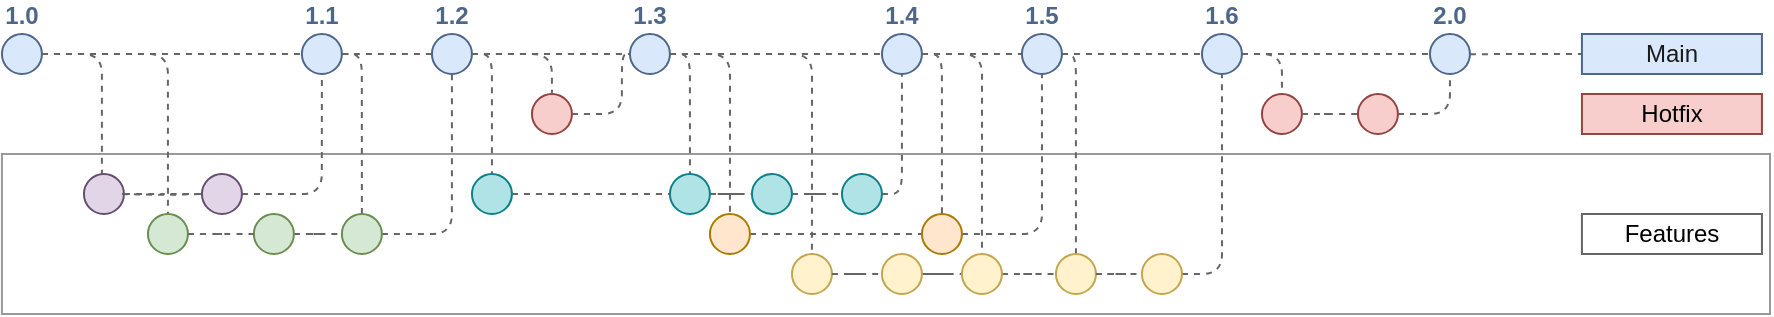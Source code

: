 <mxfile version="20.8.10" type="device" pages="4"><diagram id="yPxyJZ8AM_hMuL3Unpa9" name="feature flags in tags"><mxGraphModel dx="1084" dy="813" grid="1" gridSize="10" guides="1" tooltips="1" connect="1" arrows="1" fold="1" page="1" pageScale="1" pageWidth="1100" pageHeight="850" math="0" shadow="0"><root><mxCell id="0"/><mxCell id="1" parent="0"/><mxCell id="Qy3qyZkYMbItkKIX5fZP-245" value="" style="rounded=0;whiteSpace=wrap;html=1;fontFamily=Helvetica;fontSize=11;fillColor=none;strokeColor=#999999;movable=1;resizable=1;rotatable=1;deletable=1;editable=1;connectable=1;" parent="1" vertex="1"><mxGeometry x="35.97" y="210" width="884.03" height="80" as="geometry"/></mxCell><mxCell id="3" value="" style="endArrow=none;dashed=1;html=1;fillColor=#f5f5f5;strokeColor=#666666;" parent="1" source="6" target="7" edge="1"><mxGeometry width="50" height="50" relative="1" as="geometry"><mxPoint x="745.97" y="160" as="sourcePoint"/><mxPoint x="725.97" y="160" as="targetPoint"/></mxGeometry></mxCell><UserObject label="1.0" tags="core" id="4"><mxCell style="ellipse;whiteSpace=wrap;html=1;aspect=fixed;fillColor=#dae8fc;strokeColor=#4E668A;fontStyle=1;labelPosition=center;verticalLabelPosition=top;align=center;verticalAlign=bottom;fontColor=#4E668A;" parent="1" vertex="1"><mxGeometry x="35.97" y="150" width="20" height="20" as="geometry"/></mxCell></UserObject><mxCell id="7" value="Main" style="text;html=1;strokeColor=#4E668A;fillColor=#dae8fc;align=center;verticalAlign=middle;whiteSpace=wrap;rounded=0;fontColor=#1A1A1A;" parent="1" vertex="1"><mxGeometry x="825.97" y="150" width="90" height="20" as="geometry"/></mxCell><UserObject label="" tags="hotfix" id="8"><mxCell style="endArrow=none;dashed=1;html=1;fillColor=#f5f5f5;strokeColor=#666666;endFill=0;edgeStyle=orthogonalEdgeStyle;" parent="1" source="9" target="Qy3qyZkYMbItkKIX5fZP-188" edge="1"><mxGeometry width="50" height="50" relative="1" as="geometry"><mxPoint x="45.97" y="240" as="sourcePoint"/><mxPoint x="605.97" y="212" as="targetPoint"/><Array as="points"><mxPoint x="345.97" y="190"/><mxPoint x="345.97" y="160"/></Array></mxGeometry></mxCell></UserObject><UserObject label="" tags="hotfix" id="Qy3qyZkYMbItkKIX5fZP-187"><mxCell style="edgeStyle=orthogonalEdgeStyle;shape=connector;rounded=1;orthogonalLoop=1;jettySize=auto;html=1;exitX=1;exitY=1;exitDx=0;exitDy=0;dashed=1;labelBackgroundColor=default;strokeColor=#666666;fontFamily=Helvetica;fontSize=11;fontColor=default;startArrow=none;endArrow=none;fillColor=#f5f5f5;" parent="1" source="9" edge="1"><mxGeometry relative="1" as="geometry"><mxPoint x="315.97" y="197" as="targetPoint"/></mxGeometry></mxCell></UserObject><UserObject label="" tags="hotfix" id="9"><mxCell style="ellipse;whiteSpace=wrap;html=1;aspect=fixed;fillColor=#f8cecc;strokeColor=#944440;" parent="1" vertex="1"><mxGeometry x="300.97" y="180" width="20" height="20" as="geometry"/></mxCell></UserObject><UserObject label="" tags="hotfix" id="19"><mxCell style="edgeStyle=orthogonalEdgeStyle;rounded=1;orthogonalLoop=1;jettySize=auto;html=1;fillColor=#f5f5f5;strokeColor=#666666;dashed=1;endArrow=none;endFill=0;" parent="1" source="Qy3qyZkYMbItkKIX5fZP-184" target="9" edge="1"><mxGeometry relative="1" as="geometry"><Array as="points"><mxPoint x="310.97" y="160"/></Array></mxGeometry></mxCell></UserObject><mxCell id="20" value="Hotfix" style="text;html=1;strokeColor=#944440;fillColor=#f8cecc;align=center;verticalAlign=middle;whiteSpace=wrap;rounded=0;" parent="1" vertex="1"><mxGeometry x="825.97" y="180" width="90" height="20" as="geometry"/></mxCell><UserObject label="" tags="hidden api" id="73"><mxCell style="edgeStyle=orthogonalEdgeStyle;rounded=1;orthogonalLoop=1;jettySize=auto;html=1;dashed=1;endArrow=none;endFill=0;fontSize=10;fontColor=#FFB570;fillColor=#f5f5f5;strokeColor=#666666;" parent="1" source="4" target="51" edge="1"><mxGeometry relative="1" as="geometry"><Array as="points"><mxPoint x="85.97" y="160"/></Array><mxPoint x="95.97" y="280" as="sourcePoint"/></mxGeometry></mxCell></UserObject><UserObject label="" tags="alpha api" id="172"><mxCell style="edgeStyle=orthogonalEdgeStyle;rounded=1;orthogonalLoop=1;jettySize=auto;html=1;dashed=1;endArrow=none;endFill=0;fontSize=12;fontColor=#FFB570;fillColor=#f5f5f5;strokeColor=#666666;" parent="1" source="4" target="63" edge="1"><mxGeometry relative="1" as="geometry"><Array as="points"><mxPoint x="118.97" y="160"/></Array><mxPoint x="55.97" y="350" as="sourcePoint"/></mxGeometry></mxCell></UserObject><UserObject label="2.0" tags="core" id="6"><mxCell style="ellipse;whiteSpace=wrap;html=1;aspect=fixed;fillColor=#dae8fc;strokeColor=#4E668A;fontStyle=1;labelPosition=center;verticalLabelPosition=top;align=center;verticalAlign=bottom;fontColor=#4E668A;" parent="1" vertex="1"><mxGeometry x="749.97" y="150" width="20" height="20" as="geometry"/></mxCell></UserObject><UserObject label="" tags="core hotfix" id="35"><mxCell style="endArrow=none;dashed=1;html=1;fillColor=#f5f5f5;strokeColor=#666666;startArrow=none;" parent="1" source="Qy3qyZkYMbItkKIX5fZP-220" target="6" edge="1"><mxGeometry width="50" height="50" relative="1" as="geometry"><mxPoint x="55.97" y="160" as="sourcePoint"/><mxPoint x="695.97" y="160" as="targetPoint"/><Array as="points"/></mxGeometry></mxCell></UserObject><UserObject label="" tags="hidden api" id="76"><mxCell style="edgeStyle=orthogonalEdgeStyle;rounded=1;orthogonalLoop=1;jettySize=auto;html=1;dashed=1;endArrow=none;endFill=0;fontSize=10;fontColor=#FFB570;fillColor=#f5f5f5;strokeColor=#666666;" parent="1" source="52" target="Qy3qyZkYMbItkKIX5fZP-178" edge="1"><mxGeometry relative="1" as="geometry"><mxPoint x="275.94" y="270" as="targetPoint"/></mxGeometry></mxCell></UserObject><UserObject label="" tags="hidden api" id="52"><mxCell style="ellipse;whiteSpace=wrap;html=1;aspect=fixed;fontSize=10;fillColor=#e1d5e7;strokeColor=#654E70;" parent="1" vertex="1"><mxGeometry x="135.97" y="220" width="20" height="20" as="geometry"/></mxCell></UserObject><UserObject label="" tags="alpha api" id="63"><mxCell style="ellipse;whiteSpace=wrap;html=1;aspect=fixed;fontSize=10;fillColor=#d5e8d4;strokeColor=#688F51;" parent="1" vertex="1"><mxGeometry x="108.97" y="240" width="20" height="20" as="geometry"/></mxCell></UserObject><UserObject label="" tags="alpha api" id="99"><mxCell style="edgeStyle=orthogonalEdgeStyle;rounded=1;orthogonalLoop=1;jettySize=auto;html=1;dashed=1;endArrow=none;endFill=0;fontSize=12;fontColor=#FFB570;fillColor=#f5f5f5;strokeColor=#666666;" parent="1" source="65" target="71" edge="1"><mxGeometry relative="1" as="geometry"/></mxCell></UserObject><UserObject label="" tags="alpha api" id="65"><mxCell style="ellipse;whiteSpace=wrap;html=1;aspect=fixed;fontSize=10;fillColor=#d5e8d4;strokeColor=#688F51;" parent="1" vertex="1"><mxGeometry x="161.94" y="240" width="20" height="20" as="geometry"/></mxCell></UserObject><UserObject label="" tags="alpha hidden api" id="100"><mxCell style="edgeStyle=orthogonalEdgeStyle;rounded=1;orthogonalLoop=1;jettySize=auto;html=1;dashed=1;endArrow=none;endFill=0;fontSize=12;fontColor=#FFB570;fillColor=#f5f5f5;strokeColor=#666666;" parent="1" source="71" target="Qy3qyZkYMbItkKIX5fZP-178" edge="1"><mxGeometry relative="1" as="geometry"><mxPoint x="395.94" y="270" as="targetPoint"/><Array as="points"><mxPoint x="215.97" y="160"/></Array></mxGeometry></mxCell></UserObject><UserObject label="" tags="alpha api" id="Qy3qyZkYMbItkKIX5fZP-186"><mxCell style="edgeStyle=orthogonalEdgeStyle;shape=connector;rounded=1;orthogonalLoop=1;jettySize=auto;html=1;dashed=1;labelBackgroundColor=default;strokeColor=#666666;fontFamily=Helvetica;fontSize=11;fontColor=default;startArrow=none;endArrow=none;fillColor=#f5f5f5;" parent="1" source="71" target="Qy3qyZkYMbItkKIX5fZP-184" edge="1"><mxGeometry relative="1" as="geometry"><Array as="points"><mxPoint x="260.97" y="250"/></Array></mxGeometry></mxCell></UserObject><UserObject label="" tags="alpha api" id="71"><mxCell style="ellipse;whiteSpace=wrap;html=1;aspect=fixed;fontSize=10;fillColor=#d5e8d4;strokeColor=#688F51;" parent="1" vertex="1"><mxGeometry x="205.94" y="240" width="20" height="20" as="geometry"/></mxCell></UserObject><UserObject label="" tags="alpha api" id="116"><mxCell style="edgeStyle=orthogonalEdgeStyle;rounded=1;orthogonalLoop=1;jettySize=auto;html=1;dashed=1;endArrow=none;endFill=0;fontSize=12;fontColor=#FFB570;fillColor=#f5f5f5;strokeColor=#666666;" parent="1" source="63" target="65" edge="1"><mxGeometry relative="1" as="geometry"><mxPoint x="165.94" y="350" as="sourcePoint"/><mxPoint x="215.94" y="350" as="targetPoint"/></mxGeometry></mxCell></UserObject><UserObject label="" tags="hidden api" id="Qy3qyZkYMbItkKIX5fZP-247"><mxCell style="edgeStyle=orthogonalEdgeStyle;shape=connector;rounded=1;orthogonalLoop=1;jettySize=auto;html=1;dashed=1;labelBackgroundColor=default;strokeColor=#666666;fontFamily=Helvetica;fontSize=11;fontColor=default;startArrow=none;endArrow=none;fillColor=#f5f5f5;" parent="1" source="51" target="52" edge="1"><mxGeometry relative="1" as="geometry"/></mxCell></UserObject><UserObject label="" tags="hidden api" id="51"><mxCell style="ellipse;whiteSpace=wrap;html=1;aspect=fixed;fontSize=10;fillColor=#e1d5e7;strokeColor=#654E70;" parent="1" vertex="1"><mxGeometry x="76.97" y="220" width="20" height="20" as="geometry"/></mxCell></UserObject><UserObject label="" tags="core" id="Qy3qyZkYMbItkKIX5fZP-179"><mxCell style="endArrow=none;dashed=1;html=1;fillColor=#f5f5f5;strokeColor=#666666;" parent="1" source="4" target="Qy3qyZkYMbItkKIX5fZP-178" edge="1"><mxGeometry width="50" height="50" relative="1" as="geometry"><mxPoint x="55.97" y="160" as="sourcePoint"/><mxPoint x="645.97" y="160" as="targetPoint"/><Array as="points"/></mxGeometry></mxCell></UserObject><UserObject label="1.1" tags="core hidden api" id="Qy3qyZkYMbItkKIX5fZP-178"><mxCell style="ellipse;whiteSpace=wrap;html=1;aspect=fixed;fillColor=#dae8fc;strokeColor=#4E668A;fontStyle=1;labelPosition=center;verticalLabelPosition=top;align=center;verticalAlign=bottom;fontColor=#4E668A;" parent="1" vertex="1"><mxGeometry x="185.94" y="150" width="20" height="20" as="geometry"/></mxCell></UserObject><UserObject label="" tags="core hidden api" id="Qy3qyZkYMbItkKIX5fZP-185"><mxCell style="endArrow=none;dashed=1;html=1;fillColor=#f5f5f5;strokeColor=#666666;startArrow=none;" parent="1" source="Qy3qyZkYMbItkKIX5fZP-178" target="Qy3qyZkYMbItkKIX5fZP-184" edge="1"><mxGeometry width="50" height="50" relative="1" as="geometry"><mxPoint x="205.94" y="160" as="sourcePoint"/><mxPoint x="645.97" y="160" as="targetPoint"/><Array as="points"/></mxGeometry></mxCell></UserObject><mxCell id="Qy3qyZkYMbItkKIX5fZP-191" style="edgeStyle=orthogonalEdgeStyle;shape=connector;rounded=1;orthogonalLoop=1;jettySize=auto;html=1;dashed=1;labelBackgroundColor=default;strokeColor=#666666;fontFamily=Helvetica;fontSize=11;fontColor=default;startArrow=none;endArrow=none;fillColor=#f5f5f5;" parent="1" source="Qy3qyZkYMbItkKIX5fZP-184" target="Qy3qyZkYMbItkKIX5fZP-190" edge="1"><mxGeometry relative="1" as="geometry"><Array as="points"><mxPoint x="280.97" y="160"/></Array></mxGeometry></mxCell><UserObject label="1.2" tags="core alpha api" id="Qy3qyZkYMbItkKIX5fZP-184"><mxCell style="ellipse;whiteSpace=wrap;html=1;aspect=fixed;fillColor=#dae8fc;strokeColor=#4E668A;fontStyle=1;labelPosition=center;verticalLabelPosition=top;align=center;verticalAlign=bottom;fontColor=#4E668A;" parent="1" vertex="1"><mxGeometry x="250.97" y="150" width="20" height="20" as="geometry"/></mxCell></UserObject><UserObject label="" tags="core" id="Qy3qyZkYMbItkKIX5fZP-189"><mxCell style="endArrow=none;dashed=1;html=1;fillColor=#f5f5f5;strokeColor=#666666;startArrow=none;" parent="1" source="Qy3qyZkYMbItkKIX5fZP-184" target="Qy3qyZkYMbItkKIX5fZP-188" edge="1"><mxGeometry width="50" height="50" relative="1" as="geometry"><mxPoint x="285.97" y="160" as="sourcePoint"/><mxPoint x="645.97" y="160" as="targetPoint"/><Array as="points"/></mxGeometry></mxCell></UserObject><UserObject label="" tags="alpha" id="Qy3qyZkYMbItkKIX5fZP-202"><mxCell style="edgeStyle=orthogonalEdgeStyle;shape=connector;rounded=1;orthogonalLoop=1;jettySize=auto;html=1;dashed=1;labelBackgroundColor=default;strokeColor=#666666;fontFamily=Helvetica;fontSize=11;fontColor=default;startArrow=none;endArrow=none;fillColor=#f5f5f5;entryX=0.5;entryY=0;entryDx=0;entryDy=0;" parent="1" source="Qy3qyZkYMbItkKIX5fZP-188" target="Qy3qyZkYMbItkKIX5fZP-200" edge="1"><mxGeometry relative="1" as="geometry"><mxPoint x="389.97" y="260" as="targetPoint"/></mxGeometry></mxCell></UserObject><UserObject label="" tags="UI" id="Qy3qyZkYMbItkKIX5fZP-203"><mxCell style="edgeStyle=orthogonalEdgeStyle;shape=connector;rounded=1;orthogonalLoop=1;jettySize=auto;html=1;dashed=1;labelBackgroundColor=default;strokeColor=#666666;fontFamily=Helvetica;fontSize=11;fontColor=default;startArrow=none;endArrow=none;fillColor=#f5f5f5;" parent="1" source="Qy3qyZkYMbItkKIX5fZP-188" target="Qy3qyZkYMbItkKIX5fZP-201" edge="1"><mxGeometry relative="1" as="geometry"/></mxCell></UserObject><mxCell id="Qy3qyZkYMbItkKIX5fZP-204" style="edgeStyle=orthogonalEdgeStyle;shape=connector;rounded=1;orthogonalLoop=1;jettySize=auto;html=1;dashed=1;labelBackgroundColor=default;strokeColor=#666666;fontFamily=Helvetica;fontSize=11;fontColor=default;startArrow=none;endArrow=none;fillColor=#f5f5f5;" parent="1" source="Qy3qyZkYMbItkKIX5fZP-188" target="Qy3qyZkYMbItkKIX5fZP-192" edge="1"><mxGeometry relative="1" as="geometry"><Array as="points"><mxPoint x="379.97" y="160"/></Array></mxGeometry></mxCell><UserObject label="1.3" tags="core" id="Qy3qyZkYMbItkKIX5fZP-188"><mxCell style="ellipse;whiteSpace=wrap;html=1;aspect=fixed;fillColor=#dae8fc;strokeColor=#4E668A;fontStyle=1;labelPosition=center;verticalLabelPosition=top;align=center;verticalAlign=bottom;fontColor=#4E668A;" parent="1" vertex="1"><mxGeometry x="349.97" y="150" width="20" height="20" as="geometry"/></mxCell></UserObject><mxCell id="Qy3qyZkYMbItkKIX5fZP-196" style="edgeStyle=orthogonalEdgeStyle;shape=connector;rounded=1;orthogonalLoop=1;jettySize=auto;html=1;dashed=1;labelBackgroundColor=default;strokeColor=#666666;fontFamily=Helvetica;fontSize=11;fontColor=default;startArrow=none;endArrow=none;fillColor=#f5f5f5;" parent="1" source="Qy3qyZkYMbItkKIX5fZP-190" target="Qy3qyZkYMbItkKIX5fZP-192" edge="1"><mxGeometry relative="1" as="geometry"/></mxCell><UserObject label="" tags="a-b-test" id="Qy3qyZkYMbItkKIX5fZP-190"><mxCell style="ellipse;whiteSpace=wrap;html=1;aspect=fixed;fontSize=10;fillColor=#b0e3e6;strokeColor=#0e8088;" parent="1" vertex="1"><mxGeometry x="270.97" y="220" width="20" height="20" as="geometry"/></mxCell></UserObject><mxCell id="Qy3qyZkYMbItkKIX5fZP-198" style="edgeStyle=orthogonalEdgeStyle;shape=connector;rounded=1;orthogonalLoop=1;jettySize=auto;html=1;dashed=1;labelBackgroundColor=default;strokeColor=#666666;fontFamily=Helvetica;fontSize=11;fontColor=default;startArrow=none;endArrow=none;fillColor=#f5f5f5;" parent="1" source="Qy3qyZkYMbItkKIX5fZP-192" target="Qy3qyZkYMbItkKIX5fZP-193" edge="1"><mxGeometry relative="1" as="geometry"/></mxCell><UserObject label="" tags="a-b-test" id="Qy3qyZkYMbItkKIX5fZP-192"><mxCell style="ellipse;whiteSpace=wrap;html=1;aspect=fixed;fontSize=10;fillColor=#b0e3e6;strokeColor=#0e8088;" parent="1" vertex="1"><mxGeometry x="369.97" y="220" width="20" height="20" as="geometry"/></mxCell></UserObject><mxCell id="Qy3qyZkYMbItkKIX5fZP-199" style="edgeStyle=orthogonalEdgeStyle;shape=connector;rounded=1;orthogonalLoop=1;jettySize=auto;html=1;dashed=1;labelBackgroundColor=default;strokeColor=#666666;fontFamily=Helvetica;fontSize=11;fontColor=default;startArrow=none;endArrow=none;fillColor=#f5f5f5;" parent="1" source="Qy3qyZkYMbItkKIX5fZP-193" target="Qy3qyZkYMbItkKIX5fZP-194" edge="1"><mxGeometry relative="1" as="geometry"/></mxCell><UserObject label="" tags="a-b-test" id="Qy3qyZkYMbItkKIX5fZP-193"><mxCell style="ellipse;whiteSpace=wrap;html=1;aspect=fixed;fontSize=10;fillColor=#b0e3e6;strokeColor=#0e8088;" parent="1" vertex="1"><mxGeometry x="410.97" y="220" width="20" height="20" as="geometry"/></mxCell></UserObject><mxCell id="Qy3qyZkYMbItkKIX5fZP-207" style="edgeStyle=orthogonalEdgeStyle;shape=connector;rounded=1;orthogonalLoop=1;jettySize=auto;html=1;dashed=1;labelBackgroundColor=default;strokeColor=#666666;fontFamily=Helvetica;fontSize=11;fontColor=default;startArrow=none;endArrow=none;fillColor=#f5f5f5;" parent="1" source="Qy3qyZkYMbItkKIX5fZP-194" target="Qy3qyZkYMbItkKIX5fZP-205" edge="1"><mxGeometry relative="1" as="geometry"><Array as="points"><mxPoint x="485.97" y="230"/></Array></mxGeometry></mxCell><UserObject label="" tags="a-b-test" id="Qy3qyZkYMbItkKIX5fZP-194"><mxCell style="ellipse;whiteSpace=wrap;html=1;aspect=fixed;fontSize=10;fillColor=#b0e3e6;strokeColor=#0e8088;" parent="1" vertex="1"><mxGeometry x="455.97" y="220" width="20" height="20" as="geometry"/></mxCell></UserObject><UserObject label="" tags="alpha" id="Qy3qyZkYMbItkKIX5fZP-209"><mxCell style="edgeStyle=orthogonalEdgeStyle;shape=connector;rounded=1;orthogonalLoop=1;jettySize=auto;html=1;dashed=1;labelBackgroundColor=default;strokeColor=#666666;fontFamily=Helvetica;fontSize=11;fontColor=default;startArrow=none;endArrow=none;fillColor=#f5f5f5;" parent="1" source="Qy3qyZkYMbItkKIX5fZP-200" target="Qy3qyZkYMbItkKIX5fZP-208" edge="1"><mxGeometry relative="1" as="geometry"/></mxCell></UserObject><UserObject label="" tags="alpha" id="Qy3qyZkYMbItkKIX5fZP-200"><mxCell style="ellipse;whiteSpace=wrap;html=1;aspect=fixed;fontSize=10;fillColor=#ffe6cc;strokeColor=#AB7B00;" parent="1" vertex="1"><mxGeometry x="389.97" y="240" width="20" height="20" as="geometry"/></mxCell></UserObject><UserObject label="" tags="UI" id="Qy3qyZkYMbItkKIX5fZP-212"><mxCell style="edgeStyle=orthogonalEdgeStyle;shape=connector;rounded=1;orthogonalLoop=1;jettySize=auto;html=1;dashed=1;labelBackgroundColor=default;strokeColor=#666666;fontFamily=Helvetica;fontSize=11;fontColor=default;startArrow=none;endArrow=none;fillColor=#f5f5f5;" parent="1" source="Qy3qyZkYMbItkKIX5fZP-226" target="Qy3qyZkYMbItkKIX5fZP-211" edge="1"><mxGeometry relative="1" as="geometry"/></mxCell></UserObject><UserObject label="" tags="UI" id="Qy3qyZkYMbItkKIX5fZP-201"><mxCell style="ellipse;whiteSpace=wrap;html=1;aspect=fixed;fontSize=10;fillColor=#fff2cc;strokeColor=#C2A54E;" parent="1" vertex="1"><mxGeometry x="430.97" y="260" width="20" height="20" as="geometry"/></mxCell></UserObject><UserObject label="" tags="core" id="Qy3qyZkYMbItkKIX5fZP-206"><mxCell style="endArrow=none;dashed=1;html=1;fillColor=#f5f5f5;strokeColor=#666666;startArrow=none;" parent="1" source="Qy3qyZkYMbItkKIX5fZP-188" target="Qy3qyZkYMbItkKIX5fZP-205" edge="1"><mxGeometry width="50" height="50" relative="1" as="geometry"><mxPoint x="369.97" y="160" as="sourcePoint"/><mxPoint x="645.97" y="160" as="targetPoint"/><Array as="points"/></mxGeometry></mxCell></UserObject><UserObject label="" tags="" id="Qy3qyZkYMbItkKIX5fZP-210"><mxCell style="edgeStyle=orthogonalEdgeStyle;shape=connector;rounded=1;orthogonalLoop=1;jettySize=auto;html=1;dashed=1;labelBackgroundColor=default;strokeColor=#666666;fontFamily=Helvetica;fontSize=11;fontColor=default;startArrow=none;endArrow=none;fillColor=#f5f5f5;" parent="1" source="Qy3qyZkYMbItkKIX5fZP-205" target="Qy3qyZkYMbItkKIX5fZP-208" edge="1"><mxGeometry relative="1" as="geometry"><Array as="points"><mxPoint x="505.97" y="160"/></Array></mxGeometry></mxCell></UserObject><UserObject label="" tags="UI" id="Qy3qyZkYMbItkKIX5fZP-213"><mxCell style="edgeStyle=orthogonalEdgeStyle;shape=connector;rounded=1;orthogonalLoop=1;jettySize=auto;html=1;dashed=1;labelBackgroundColor=default;strokeColor=#666666;fontFamily=Helvetica;fontSize=11;fontColor=default;startArrow=none;endArrow=none;fillColor=#f5f5f5;" parent="1" source="Qy3qyZkYMbItkKIX5fZP-205" target="Qy3qyZkYMbItkKIX5fZP-211" edge="1"><mxGeometry relative="1" as="geometry"/></mxCell></UserObject><UserObject label="1.4" tags="a-b-test core" id="Qy3qyZkYMbItkKIX5fZP-205"><mxCell style="ellipse;whiteSpace=wrap;html=1;aspect=fixed;fillColor=#dae8fc;strokeColor=#4E668A;fontStyle=1;labelPosition=center;verticalLabelPosition=top;align=center;verticalAlign=bottom;fontColor=#4E668A;" parent="1" vertex="1"><mxGeometry x="475.97" y="150" width="20" height="20" as="geometry"/></mxCell></UserObject><UserObject label="" tags="alpha" id="Qy3qyZkYMbItkKIX5fZP-216"><mxCell style="edgeStyle=orthogonalEdgeStyle;shape=connector;rounded=1;orthogonalLoop=1;jettySize=auto;html=1;dashed=1;labelBackgroundColor=default;strokeColor=#666666;fontFamily=Helvetica;fontSize=11;fontColor=default;startArrow=none;endArrow=none;fillColor=#f5f5f5;" parent="1" source="Qy3qyZkYMbItkKIX5fZP-208" target="Qy3qyZkYMbItkKIX5fZP-214" edge="1"><mxGeometry relative="1" as="geometry"/></mxCell></UserObject><UserObject label="" tags="alpha" id="Qy3qyZkYMbItkKIX5fZP-208"><mxCell style="ellipse;whiteSpace=wrap;html=1;aspect=fixed;fontSize=10;fillColor=#ffe6cc;strokeColor=#AB7B00;" parent="1" vertex="1"><mxGeometry x="495.97" y="240" width="20" height="20" as="geometry"/></mxCell></UserObject><UserObject label="" tags="UI" id="Qy3qyZkYMbItkKIX5fZP-219"><mxCell style="edgeStyle=orthogonalEdgeStyle;shape=connector;rounded=1;orthogonalLoop=1;jettySize=auto;html=1;dashed=1;labelBackgroundColor=default;strokeColor=#666666;fontFamily=Helvetica;fontSize=11;fontColor=default;startArrow=none;endArrow=none;fillColor=#f5f5f5;" parent="1" source="Qy3qyZkYMbItkKIX5fZP-211" target="Qy3qyZkYMbItkKIX5fZP-217" edge="1"><mxGeometry relative="1" as="geometry"/></mxCell></UserObject><UserObject label="" tags="UI" id="Qy3qyZkYMbItkKIX5fZP-211"><mxCell style="ellipse;whiteSpace=wrap;html=1;aspect=fixed;fontSize=10;fillColor=#fff2cc;strokeColor=#C2A54E;" parent="1" vertex="1"><mxGeometry x="515.97" y="260" width="20" height="20" as="geometry"/></mxCell></UserObject><UserObject label="" tags="core" id="Qy3qyZkYMbItkKIX5fZP-215"><mxCell style="endArrow=none;dashed=1;html=1;fillColor=#f5f5f5;strokeColor=#666666;startArrow=none;" parent="1" source="Qy3qyZkYMbItkKIX5fZP-205" target="Qy3qyZkYMbItkKIX5fZP-214" edge="1"><mxGeometry width="50" height="50" relative="1" as="geometry"><mxPoint x="495.97" y="160" as="sourcePoint"/><mxPoint x="645.97" y="160" as="targetPoint"/><Array as="points"/></mxGeometry></mxCell></UserObject><UserObject label="" tags="UI" id="Qy3qyZkYMbItkKIX5fZP-218"><mxCell style="edgeStyle=orthogonalEdgeStyle;shape=connector;rounded=1;orthogonalLoop=1;jettySize=auto;html=1;dashed=1;labelBackgroundColor=default;strokeColor=#666666;fontFamily=Helvetica;fontSize=11;fontColor=default;startArrow=none;endArrow=none;fillColor=#f5f5f5;" parent="1" source="Qy3qyZkYMbItkKIX5fZP-214" target="Qy3qyZkYMbItkKIX5fZP-217" edge="1"><mxGeometry relative="1" as="geometry"><Array as="points"><mxPoint x="572.97" y="160"/></Array></mxGeometry></mxCell></UserObject><UserObject label="1.5" tags="a-b-test core alpha" id="Qy3qyZkYMbItkKIX5fZP-214"><mxCell style="ellipse;whiteSpace=wrap;html=1;aspect=fixed;fillColor=#dae8fc;strokeColor=#4E668A;fontStyle=1;labelPosition=center;verticalLabelPosition=top;align=center;verticalAlign=bottom;fontColor=#4E668A;" parent="1" vertex="1"><mxGeometry x="545.97" y="150" width="20" height="20" as="geometry"/></mxCell></UserObject><UserObject label="" tags="UI" id="Qy3qyZkYMbItkKIX5fZP-222"><mxCell style="edgeStyle=orthogonalEdgeStyle;shape=connector;rounded=1;orthogonalLoop=1;jettySize=auto;html=1;dashed=1;labelBackgroundColor=default;strokeColor=#666666;fontFamily=Helvetica;fontSize=11;fontColor=default;startArrow=none;endArrow=none;fillColor=#f5f5f5;" parent="1" source="Qy3qyZkYMbItkKIX5fZP-228" target="Qy3qyZkYMbItkKIX5fZP-220" edge="1"><mxGeometry relative="1" as="geometry"/></mxCell></UserObject><UserObject label="" tags="UI" id="Qy3qyZkYMbItkKIX5fZP-217"><mxCell style="ellipse;whiteSpace=wrap;html=1;aspect=fixed;fontSize=10;fillColor=#fff2cc;strokeColor=#C2A54E;" parent="1" vertex="1"><mxGeometry x="562.97" y="260" width="20" height="20" as="geometry"/></mxCell></UserObject><UserObject label="" tags="core" id="Qy3qyZkYMbItkKIX5fZP-221"><mxCell style="endArrow=none;dashed=1;html=1;fillColor=#f5f5f5;strokeColor=#666666;startArrow=none;" parent="1" source="Qy3qyZkYMbItkKIX5fZP-214" target="Qy3qyZkYMbItkKIX5fZP-220" edge="1"><mxGeometry width="50" height="50" relative="1" as="geometry"><mxPoint x="565.97" y="160" as="sourcePoint"/><mxPoint x="645.97" y="160" as="targetPoint"/><Array as="points"/></mxGeometry></mxCell></UserObject><UserObject label="" tags="hotfix" id="Qy3qyZkYMbItkKIX5fZP-224"><mxCell style="edgeStyle=orthogonalEdgeStyle;shape=connector;rounded=1;orthogonalLoop=1;jettySize=auto;html=1;dashed=1;labelBackgroundColor=default;strokeColor=#666666;fontFamily=Helvetica;fontSize=11;fontColor=default;startArrow=none;endArrow=none;fillColor=#f5f5f5;" parent="1" source="Qy3qyZkYMbItkKIX5fZP-220" target="Qy3qyZkYMbItkKIX5fZP-223" edge="1"><mxGeometry relative="1" as="geometry"/></mxCell></UserObject><UserObject label="1.6" tags="core UI alpha" id="Qy3qyZkYMbItkKIX5fZP-220"><mxCell style="ellipse;whiteSpace=wrap;html=1;aspect=fixed;fillColor=#dae8fc;strokeColor=#4E668A;fontStyle=1;labelPosition=center;verticalLabelPosition=top;align=center;verticalAlign=bottom;fontColor=#4E668A;" parent="1" vertex="1"><mxGeometry x="635.97" y="150" width="20" height="20" as="geometry"/></mxCell></UserObject><UserObject label="" tags="hotfix" id="Qy3qyZkYMbItkKIX5fZP-223"><mxCell style="ellipse;whiteSpace=wrap;html=1;aspect=fixed;fillColor=#f8cecc;strokeColor=#944440;" parent="1" vertex="1"><mxGeometry x="665.97" y="180" width="20" height="20" as="geometry"/></mxCell></UserObject><UserObject label="" tags="UI" id="Qy3qyZkYMbItkKIX5fZP-227"><mxCell style="edgeStyle=orthogonalEdgeStyle;shape=connector;rounded=1;orthogonalLoop=1;jettySize=auto;html=1;dashed=1;labelBackgroundColor=default;strokeColor=#666666;fontFamily=Helvetica;fontSize=11;fontColor=default;startArrow=none;endArrow=none;fillColor=#f5f5f5;" parent="1" source="Qy3qyZkYMbItkKIX5fZP-201" target="Qy3qyZkYMbItkKIX5fZP-226" edge="1"><mxGeometry relative="1" as="geometry"><mxPoint x="450.97" y="290" as="sourcePoint"/><mxPoint x="515.97" y="290" as="targetPoint"/></mxGeometry></mxCell></UserObject><UserObject label="" tags="UI" id="Qy3qyZkYMbItkKIX5fZP-226"><mxCell style="ellipse;whiteSpace=wrap;html=1;aspect=fixed;fontSize=10;fillColor=#fff2cc;strokeColor=#C2A54E;" parent="1" vertex="1"><mxGeometry x="475.97" y="260" width="20" height="20" as="geometry"/></mxCell></UserObject><UserObject label="" tags="UI" id="Qy3qyZkYMbItkKIX5fZP-229"><mxCell style="edgeStyle=orthogonalEdgeStyle;shape=connector;rounded=1;orthogonalLoop=1;jettySize=auto;html=1;dashed=1;labelBackgroundColor=default;strokeColor=#666666;fontFamily=Helvetica;fontSize=11;fontColor=default;startArrow=none;endArrow=none;fillColor=#f5f5f5;" parent="1" source="Qy3qyZkYMbItkKIX5fZP-217" target="Qy3qyZkYMbItkKIX5fZP-228" edge="1"><mxGeometry relative="1" as="geometry"><mxPoint x="582.97" y="290" as="sourcePoint"/><mxPoint x="615.97" y="170" as="targetPoint"/></mxGeometry></mxCell></UserObject><UserObject label="" tags="UI" id="Qy3qyZkYMbItkKIX5fZP-228"><mxCell style="ellipse;whiteSpace=wrap;html=1;aspect=fixed;fontSize=10;fillColor=#fff2cc;strokeColor=#C2A54E;" parent="1" vertex="1"><mxGeometry x="605.97" y="260" width="20" height="20" as="geometry"/></mxCell></UserObject><UserObject label="" tags="hotfix" id="Qy3qyZkYMbItkKIX5fZP-232"><mxCell style="edgeStyle=orthogonalEdgeStyle;shape=connector;rounded=1;orthogonalLoop=1;jettySize=auto;html=1;dashed=1;labelBackgroundColor=default;strokeColor=#666666;fontFamily=Helvetica;fontSize=11;fontColor=default;startArrow=none;endArrow=none;fillColor=#f5f5f5;" parent="1" source="Qy3qyZkYMbItkKIX5fZP-223" target="Qy3qyZkYMbItkKIX5fZP-231" edge="1"><mxGeometry relative="1" as="geometry"><mxPoint x="685.97" y="190" as="sourcePoint"/><mxPoint x="735.97" y="170" as="targetPoint"/></mxGeometry></mxCell></UserObject><UserObject label="" tags="hotfix" id="Qy3qyZkYMbItkKIX5fZP-235"><mxCell style="edgeStyle=orthogonalEdgeStyle;shape=connector;rounded=1;orthogonalLoop=1;jettySize=auto;html=1;dashed=1;labelBackgroundColor=default;strokeColor=#666666;fontFamily=Helvetica;fontSize=11;fontColor=default;startArrow=none;endArrow=none;fillColor=#f5f5f5;" parent="1" source="Qy3qyZkYMbItkKIX5fZP-231" target="6" edge="1"><mxGeometry relative="1" as="geometry"/></mxCell></UserObject><UserObject label="" tags="hotfix" id="Qy3qyZkYMbItkKIX5fZP-231"><mxCell style="ellipse;whiteSpace=wrap;html=1;aspect=fixed;fillColor=#f8cecc;strokeColor=#944440;" parent="1" vertex="1"><mxGeometry x="713.97" y="180" width="20" height="20" as="geometry"/></mxCell></UserObject><mxCell id="Qy3qyZkYMbItkKIX5fZP-248" value="Features" style="text;html=1;strokeColor=#666666;fillColor=none;align=center;verticalAlign=middle;whiteSpace=wrap;rounded=0;" parent="1" vertex="1"><mxGeometry x="825.97" y="240" width="90" height="20" as="geometry"/></mxCell><UserObject label="" tags="hidden api" id="VN1UdNQe8nRgQRVqdTTj-172"><mxCell style="edgeStyle=orthogonalEdgeStyle;shape=connector;rounded=1;orthogonalLoop=1;jettySize=auto;html=1;dashed=1;labelBackgroundColor=default;strokeColor=#666666;fontFamily=Helvetica;fontSize=11;fontColor=default;startArrow=none;endArrow=none;fillColor=#f5f5f5;" parent="1" target="52" edge="1"><mxGeometry relative="1" as="geometry"><mxPoint x="95.97" y="230" as="sourcePoint"/><mxPoint x="135.97" y="230" as="targetPoint"/></mxGeometry></mxCell></UserObject></root></mxGraphModel></diagram><diagram id="QV7ZAmNrnb02qa6jw1bG" name="feature flags in labels"><mxGraphModel dx="1084" dy="813" grid="1" gridSize="10" guides="1" tooltips="1" connect="1" arrows="1" fold="1" page="0" pageScale="1" pageWidth="1169" pageHeight="827" math="0" shadow="0"><root><mxCell id="0"/><mxCell id="1" parent="0"/><UserObject label="" tags="" id="UJimY_S1zY_9_wFordKK-1"><mxCell style="rounded=0;whiteSpace=wrap;html=1;fontFamily=Helvetica;fontSize=11;fillColor=none;strokeColor=#999999;movable=1;resizable=1;rotatable=1;deletable=1;editable=1;connectable=1;" parent="1" vertex="1"><mxGeometry x="35.97" y="210" width="884.03" height="80" as="geometry"/></mxCell></UserObject><UserObject label="" tags="" id="UJimY_S1zY_9_wFordKK-2"><mxCell style="endArrow=none;dashed=1;html=1;fillColor=#f5f5f5;strokeColor=#666666;" parent="1" source="UJimY_S1zY_9_wFordKK-12" target="UJimY_S1zY_9_wFordKK-4" edge="1"><mxGeometry width="50" height="50" relative="1" as="geometry"><mxPoint x="745.97" y="160" as="sourcePoint"/><mxPoint x="725.97" y="160" as="targetPoint"/></mxGeometry></mxCell></UserObject><UserObject label="1.0" tags="" id="UJimY_S1zY_9_wFordKK-3"><mxCell style="ellipse;whiteSpace=wrap;html=1;aspect=fixed;fillColor=#dae8fc;strokeColor=#4E668A;fontStyle=1;labelPosition=center;verticalLabelPosition=top;align=center;verticalAlign=bottom;fontColor=#4E668A;" parent="1" vertex="1"><mxGeometry x="35.97" y="150" width="20" height="20" as="geometry"/></mxCell></UserObject><UserObject label="Main" tags="" id="UJimY_S1zY_9_wFordKK-4"><mxCell style="text;html=1;strokeColor=#4E668A;fillColor=#dae8fc;align=center;verticalAlign=middle;whiteSpace=wrap;rounded=0;fontColor=#000000;" parent="1" vertex="1"><mxGeometry x="825.97" y="150" width="90" height="20" as="geometry"/></mxCell></UserObject><UserObject label="" tags="" id="UJimY_S1zY_9_wFordKK-5"><mxCell style="endArrow=none;dashed=1;html=1;fillColor=#f5f5f5;strokeColor=#666666;endFill=0;edgeStyle=orthogonalEdgeStyle;" parent="1" source="UJimY_S1zY_9_wFordKK-7" target="UJimY_S1zY_9_wFordKK-34" edge="1"><mxGeometry width="50" height="50" relative="1" as="geometry"><mxPoint x="45.97" y="240" as="sourcePoint"/><mxPoint x="605.97" y="212" as="targetPoint"/><Array as="points"><mxPoint x="345.97" y="190"/><mxPoint x="345.97" y="160"/></Array></mxGeometry></mxCell></UserObject><UserObject label="" tags="" id="UJimY_S1zY_9_wFordKK-6"><mxCell style="edgeStyle=orthogonalEdgeStyle;shape=connector;rounded=1;orthogonalLoop=1;jettySize=auto;html=1;exitX=1;exitY=1;exitDx=0;exitDy=0;dashed=1;labelBackgroundColor=default;strokeColor=#666666;fontFamily=Helvetica;fontSize=11;fontColor=default;startArrow=none;endArrow=none;fillColor=#f5f5f5;" parent="1" source="UJimY_S1zY_9_wFordKK-7" edge="1"><mxGeometry relative="1" as="geometry"><mxPoint x="315.97" y="197" as="targetPoint"/></mxGeometry></mxCell></UserObject><UserObject label="" tags="" id="UJimY_S1zY_9_wFordKK-7"><mxCell style="ellipse;whiteSpace=wrap;html=1;aspect=fixed;fillColor=#f8cecc;strokeColor=#b85450;fontColor=#944440;" parent="1" vertex="1"><mxGeometry x="300.97" y="180" width="20" height="20" as="geometry"/></mxCell></UserObject><UserObject label="" tags="" id="UJimY_S1zY_9_wFordKK-8"><mxCell style="edgeStyle=orthogonalEdgeStyle;rounded=1;orthogonalLoop=1;jettySize=auto;html=1;fillColor=#f5f5f5;strokeColor=#666666;dashed=1;endArrow=none;endFill=0;" parent="1" source="UJimY_S1zY_9_wFordKK-29" target="UJimY_S1zY_9_wFordKK-7" edge="1"><mxGeometry relative="1" as="geometry"><Array as="points"><mxPoint x="310.97" y="160"/></Array></mxGeometry></mxCell></UserObject><UserObject label="Hotfix" tags="" id="UJimY_S1zY_9_wFordKK-9"><mxCell style="text;html=1;strokeColor=#b85450;fillColor=#f8cecc;align=center;verticalAlign=middle;whiteSpace=wrap;rounded=0;fontColor=#944440;" parent="1" vertex="1"><mxGeometry x="825.97" y="180" width="90" height="20" as="geometry"/></mxCell></UserObject><UserObject label="" tags="" id="UJimY_S1zY_9_wFordKK-10"><mxCell style="edgeStyle=orthogonalEdgeStyle;rounded=1;orthogonalLoop=1;jettySize=auto;html=1;dashed=1;endArrow=none;endFill=0;fontSize=10;fontColor=#FFB570;fillColor=#f5f5f5;strokeColor=#666666;" parent="1" source="UJimY_S1zY_9_wFordKK-3" target="UJimY_S1zY_9_wFordKK-24" edge="1"><mxGeometry relative="1" as="geometry"><Array as="points"><mxPoint x="85.97" y="160"/></Array><mxPoint x="95.97" y="280" as="sourcePoint"/></mxGeometry></mxCell></UserObject><UserObject label="" tags="" id="UJimY_S1zY_9_wFordKK-11"><mxCell style="edgeStyle=orthogonalEdgeStyle;rounded=1;orthogonalLoop=1;jettySize=auto;html=1;dashed=1;endArrow=none;endFill=0;fontSize=12;fontColor=#FFB570;fillColor=#f5f5f5;strokeColor=#666666;" parent="1" source="UJimY_S1zY_9_wFordKK-3" target="UJimY_S1zY_9_wFordKK-16" edge="1"><mxGeometry relative="1" as="geometry"><Array as="points"><mxPoint x="118.97" y="160"/></Array><mxPoint x="55.97" y="350" as="sourcePoint"/></mxGeometry></mxCell></UserObject><UserObject label="2.0" tags="" id="UJimY_S1zY_9_wFordKK-12"><mxCell style="ellipse;whiteSpace=wrap;html=1;aspect=fixed;fillColor=#dae8fc;strokeColor=#4E668A;fontStyle=1;labelPosition=center;verticalLabelPosition=top;align=center;verticalAlign=bottom;fontColor=#4E668A;" parent="1" vertex="1"><mxGeometry x="749.97" y="150" width="20" height="20" as="geometry"/></mxCell></UserObject><UserObject label="" tags="" id="UJimY_S1zY_9_wFordKK-13"><mxCell style="endArrow=none;dashed=1;html=1;fillColor=#f5f5f5;strokeColor=#666666;startArrow=none;" parent="1" source="UJimY_S1zY_9_wFordKK-62" target="UJimY_S1zY_9_wFordKK-12" edge="1"><mxGeometry width="50" height="50" relative="1" as="geometry"><mxPoint x="55.97" y="160" as="sourcePoint"/><mxPoint x="695.97" y="160" as="targetPoint"/><Array as="points"/></mxGeometry></mxCell></UserObject><UserObject label="" tags="" id="UJimY_S1zY_9_wFordKK-14"><mxCell style="edgeStyle=orthogonalEdgeStyle;rounded=1;orthogonalLoop=1;jettySize=auto;html=1;dashed=1;endArrow=none;endFill=0;fontSize=10;fontColor=#FFB570;fillColor=#f5f5f5;strokeColor=#666666;" parent="1" source="UJimY_S1zY_9_wFordKK-15" target="UJimY_S1zY_9_wFordKK-26" edge="1"><mxGeometry relative="1" as="geometry"><mxPoint x="275.94" y="270" as="targetPoint"/></mxGeometry></mxCell></UserObject><UserObject label="" tags="" id="UJimY_S1zY_9_wFordKK-15"><mxCell style="ellipse;whiteSpace=wrap;html=1;aspect=fixed;fontSize=10;fillColor=#e1d5e7;strokeColor=#9673a6;fontColor=#654E70;" parent="1" vertex="1"><mxGeometry x="135.97" y="220" width="20" height="20" as="geometry"/></mxCell></UserObject><UserObject label="" tags="" id="UJimY_S1zY_9_wFordKK-16"><mxCell style="ellipse;whiteSpace=wrap;html=1;aspect=fixed;fontSize=10;fillColor=#d5e8d4;strokeColor=#82b366;fontColor=#688F51;" parent="1" vertex="1"><mxGeometry x="108.97" y="240" width="20" height="20" as="geometry"/></mxCell></UserObject><UserObject label="" tags="" id="UJimY_S1zY_9_wFordKK-17"><mxCell style="edgeStyle=orthogonalEdgeStyle;rounded=1;orthogonalLoop=1;jettySize=auto;html=1;dashed=1;endArrow=none;endFill=0;fontSize=12;fontColor=#FFB570;fillColor=#f5f5f5;strokeColor=#666666;" parent="1" source="UJimY_S1zY_9_wFordKK-18" target="UJimY_S1zY_9_wFordKK-21" edge="1"><mxGeometry relative="1" as="geometry"/></mxCell></UserObject><UserObject label="" tags="" id="UJimY_S1zY_9_wFordKK-18"><mxCell style="ellipse;whiteSpace=wrap;html=1;aspect=fixed;fontSize=10;fillColor=#d5e8d4;strokeColor=#82b366;fontColor=#688F51;" parent="1" vertex="1"><mxGeometry x="161.94" y="240" width="20" height="20" as="geometry"/></mxCell></UserObject><UserObject label="" tags="" id="UJimY_S1zY_9_wFordKK-19"><mxCell style="edgeStyle=orthogonalEdgeStyle;rounded=1;orthogonalLoop=1;jettySize=auto;html=1;dashed=1;endArrow=none;endFill=0;fontSize=12;fontColor=#FFB570;fillColor=#f5f5f5;strokeColor=#666666;" parent="1" source="UJimY_S1zY_9_wFordKK-21" target="UJimY_S1zY_9_wFordKK-26" edge="1"><mxGeometry relative="1" as="geometry"><mxPoint x="395.94" y="270" as="targetPoint"/><Array as="points"><mxPoint x="215.97" y="160"/></Array></mxGeometry></mxCell></UserObject><UserObject label="" tags="" id="UJimY_S1zY_9_wFordKK-20"><mxCell style="edgeStyle=orthogonalEdgeStyle;shape=connector;rounded=1;orthogonalLoop=1;jettySize=auto;html=1;dashed=1;labelBackgroundColor=default;strokeColor=#666666;fontFamily=Helvetica;fontSize=11;fontColor=default;startArrow=none;endArrow=none;fillColor=#f5f5f5;" parent="1" source="UJimY_S1zY_9_wFordKK-21" target="UJimY_S1zY_9_wFordKK-29" edge="1"><mxGeometry relative="1" as="geometry"><Array as="points"><mxPoint x="260.97" y="250"/></Array></mxGeometry></mxCell></UserObject><UserObject label="" tags="" id="UJimY_S1zY_9_wFordKK-21"><mxCell style="ellipse;whiteSpace=wrap;html=1;aspect=fixed;fontSize=10;fillColor=#d5e8d4;strokeColor=#82b366;fontColor=#688F51;" parent="1" vertex="1"><mxGeometry x="205.94" y="240" width="20" height="20" as="geometry"/></mxCell></UserObject><UserObject label="" tags="" id="UJimY_S1zY_9_wFordKK-22"><mxCell style="edgeStyle=orthogonalEdgeStyle;rounded=1;orthogonalLoop=1;jettySize=auto;html=1;dashed=1;endArrow=none;endFill=0;fontSize=12;fontColor=#FFB570;fillColor=#f5f5f5;strokeColor=#666666;" parent="1" source="UJimY_S1zY_9_wFordKK-16" target="UJimY_S1zY_9_wFordKK-18" edge="1"><mxGeometry relative="1" as="geometry"><mxPoint x="165.94" y="350" as="sourcePoint"/><mxPoint x="215.94" y="350" as="targetPoint"/></mxGeometry></mxCell></UserObject><UserObject label="" tags="" id="UJimY_S1zY_9_wFordKK-23"><mxCell style="edgeStyle=orthogonalEdgeStyle;shape=connector;rounded=1;orthogonalLoop=1;jettySize=auto;html=1;dashed=1;labelBackgroundColor=default;strokeColor=#666666;fontFamily=Helvetica;fontSize=11;fontColor=default;startArrow=none;endArrow=none;fillColor=#f5f5f5;" parent="1" source="UJimY_S1zY_9_wFordKK-24" target="UJimY_S1zY_9_wFordKK-15" edge="1"><mxGeometry relative="1" as="geometry"/></mxCell></UserObject><UserObject label="" tags="" id="UJimY_S1zY_9_wFordKK-24"><mxCell style="ellipse;whiteSpace=wrap;html=1;aspect=fixed;fontSize=10;fillColor=#e1d5e7;strokeColor=#9673a6;fontColor=#654E70;" parent="1" vertex="1"><mxGeometry x="76.97" y="220" width="20" height="20" as="geometry"/></mxCell></UserObject><UserObject label="" tags="" id="UJimY_S1zY_9_wFordKK-25"><mxCell style="endArrow=none;dashed=1;html=1;fillColor=#f5f5f5;strokeColor=#666666;" parent="1" source="UJimY_S1zY_9_wFordKK-3" target="UJimY_S1zY_9_wFordKK-26" edge="1"><mxGeometry width="50" height="50" relative="1" as="geometry"><mxPoint x="55.97" y="160" as="sourcePoint"/><mxPoint x="645.97" y="160" as="targetPoint"/><Array as="points"/></mxGeometry></mxCell></UserObject><UserObject label="1.1" tags="" id="UJimY_S1zY_9_wFordKK-26"><mxCell style="ellipse;whiteSpace=wrap;html=1;aspect=fixed;fillColor=#dae8fc;strokeColor=#4E668A;fontStyle=1;labelPosition=center;verticalLabelPosition=top;align=center;verticalAlign=bottom;fontColor=#4E668A;" parent="1" vertex="1"><mxGeometry x="185.94" y="150" width="20" height="20" as="geometry"/></mxCell></UserObject><UserObject label="" tags="" id="UJimY_S1zY_9_wFordKK-27"><mxCell style="endArrow=none;dashed=1;html=1;fillColor=#f5f5f5;strokeColor=#666666;startArrow=none;" parent="1" source="UJimY_S1zY_9_wFordKK-26" target="UJimY_S1zY_9_wFordKK-29" edge="1"><mxGeometry width="50" height="50" relative="1" as="geometry"><mxPoint x="205.94" y="160" as="sourcePoint"/><mxPoint x="645.97" y="160" as="targetPoint"/><Array as="points"/></mxGeometry></mxCell></UserObject><UserObject label="" tags="" id="UJimY_S1zY_9_wFordKK-28"><mxCell style="edgeStyle=orthogonalEdgeStyle;shape=connector;rounded=1;orthogonalLoop=1;jettySize=auto;html=1;dashed=1;labelBackgroundColor=default;strokeColor=#666666;fontFamily=Helvetica;fontSize=11;fontColor=default;startArrow=none;endArrow=none;fillColor=#f5f5f5;" parent="1" source="UJimY_S1zY_9_wFordKK-29" target="UJimY_S1zY_9_wFordKK-36" edge="1"><mxGeometry relative="1" as="geometry"><Array as="points"><mxPoint x="280.97" y="160"/></Array></mxGeometry></mxCell></UserObject><UserObject label="1.2" tags="" id="UJimY_S1zY_9_wFordKK-29"><mxCell style="ellipse;whiteSpace=wrap;html=1;aspect=fixed;fillColor=#dae8fc;strokeColor=#4E668A;fontStyle=1;labelPosition=center;verticalLabelPosition=top;align=center;verticalAlign=bottom;fontColor=#4E668A;" parent="1" vertex="1"><mxGeometry x="250.97" y="150" width="20" height="20" as="geometry"/></mxCell></UserObject><UserObject label="" tags="" id="UJimY_S1zY_9_wFordKK-30"><mxCell style="endArrow=none;dashed=1;html=1;fillColor=#f5f5f5;strokeColor=#666666;startArrow=none;" parent="1" source="UJimY_S1zY_9_wFordKK-29" target="UJimY_S1zY_9_wFordKK-34" edge="1"><mxGeometry width="50" height="50" relative="1" as="geometry"><mxPoint x="285.97" y="160" as="sourcePoint"/><mxPoint x="645.97" y="160" as="targetPoint"/><Array as="points"/></mxGeometry></mxCell></UserObject><UserObject label="" tags="" id="UJimY_S1zY_9_wFordKK-31"><mxCell style="edgeStyle=orthogonalEdgeStyle;shape=connector;rounded=1;orthogonalLoop=1;jettySize=auto;html=1;dashed=1;labelBackgroundColor=default;strokeColor=#666666;fontFamily=Helvetica;fontSize=11;fontColor=default;startArrow=none;endArrow=none;fillColor=#f5f5f5;entryX=0.5;entryY=0;entryDx=0;entryDy=0;" parent="1" source="UJimY_S1zY_9_wFordKK-34" target="UJimY_S1zY_9_wFordKK-44" edge="1"><mxGeometry relative="1" as="geometry"><mxPoint x="389.97" y="260" as="targetPoint"/></mxGeometry></mxCell></UserObject><UserObject label="" tags="" id="UJimY_S1zY_9_wFordKK-32"><mxCell style="edgeStyle=orthogonalEdgeStyle;shape=connector;rounded=1;orthogonalLoop=1;jettySize=auto;html=1;dashed=1;labelBackgroundColor=default;strokeColor=#666666;fontFamily=Helvetica;fontSize=11;fontColor=default;startArrow=none;endArrow=none;fillColor=#f5f5f5;" parent="1" source="UJimY_S1zY_9_wFordKK-34" target="UJimY_S1zY_9_wFordKK-46" edge="1"><mxGeometry relative="1" as="geometry"/></mxCell></UserObject><UserObject label="" tags="" id="UJimY_S1zY_9_wFordKK-33"><mxCell style="edgeStyle=orthogonalEdgeStyle;shape=connector;rounded=1;orthogonalLoop=1;jettySize=auto;html=1;dashed=1;labelBackgroundColor=default;strokeColor=#666666;fontFamily=Helvetica;fontSize=11;fontColor=default;startArrow=none;endArrow=none;fillColor=#f5f5f5;" parent="1" source="UJimY_S1zY_9_wFordKK-34" target="UJimY_S1zY_9_wFordKK-38" edge="1"><mxGeometry relative="1" as="geometry"><Array as="points"><mxPoint x="379.97" y="160"/></Array></mxGeometry></mxCell></UserObject><UserObject label="1.3" tags="" id="UJimY_S1zY_9_wFordKK-34"><mxCell style="ellipse;whiteSpace=wrap;html=1;aspect=fixed;fillColor=#dae8fc;strokeColor=#4E668A;fontStyle=1;labelPosition=center;verticalLabelPosition=top;align=center;verticalAlign=bottom;fontColor=#4E668A;" parent="1" vertex="1"><mxGeometry x="349.97" y="150" width="20" height="20" as="geometry"/></mxCell></UserObject><UserObject label="" tags="" id="UJimY_S1zY_9_wFordKK-35"><mxCell style="edgeStyle=orthogonalEdgeStyle;shape=connector;rounded=1;orthogonalLoop=1;jettySize=auto;html=1;dashed=1;labelBackgroundColor=default;strokeColor=#666666;fontFamily=Helvetica;fontSize=11;fontColor=default;startArrow=none;endArrow=none;fillColor=#f5f5f5;" parent="1" source="UJimY_S1zY_9_wFordKK-36" target="UJimY_S1zY_9_wFordKK-38" edge="1"><mxGeometry relative="1" as="geometry"/></mxCell></UserObject><UserObject label="" tags="" id="UJimY_S1zY_9_wFordKK-36"><mxCell style="ellipse;whiteSpace=wrap;html=1;aspect=fixed;fontSize=10;fillColor=#b0e3e6;strokeColor=#0e8088;" parent="1" vertex="1"><mxGeometry x="270.97" y="220" width="20" height="20" as="geometry"/></mxCell></UserObject><UserObject label="" tags="" id="UJimY_S1zY_9_wFordKK-37"><mxCell style="edgeStyle=orthogonalEdgeStyle;shape=connector;rounded=1;orthogonalLoop=1;jettySize=auto;html=1;dashed=1;labelBackgroundColor=default;strokeColor=#666666;fontFamily=Helvetica;fontSize=11;fontColor=default;startArrow=none;endArrow=none;fillColor=#f5f5f5;" parent="1" source="UJimY_S1zY_9_wFordKK-38" target="UJimY_S1zY_9_wFordKK-40" edge="1"><mxGeometry relative="1" as="geometry"/></mxCell></UserObject><UserObject label="" tags="" id="UJimY_S1zY_9_wFordKK-38"><mxCell style="ellipse;whiteSpace=wrap;html=1;aspect=fixed;fontSize=10;fillColor=#b0e3e6;strokeColor=#0e8088;" parent="1" vertex="1"><mxGeometry x="369.97" y="220" width="20" height="20" as="geometry"/></mxCell></UserObject><UserObject label="" tags="" id="UJimY_S1zY_9_wFordKK-39"><mxCell style="edgeStyle=orthogonalEdgeStyle;shape=connector;rounded=1;orthogonalLoop=1;jettySize=auto;html=1;dashed=1;labelBackgroundColor=default;strokeColor=#666666;fontFamily=Helvetica;fontSize=11;fontColor=default;startArrow=none;endArrow=none;fillColor=#f5f5f5;" parent="1" source="UJimY_S1zY_9_wFordKK-40" target="UJimY_S1zY_9_wFordKK-42" edge="1"><mxGeometry relative="1" as="geometry"/></mxCell></UserObject><UserObject label="" tags="" id="UJimY_S1zY_9_wFordKK-40"><mxCell style="ellipse;whiteSpace=wrap;html=1;aspect=fixed;fontSize=10;fillColor=#b0e3e6;strokeColor=#0e8088;" parent="1" vertex="1"><mxGeometry x="410.97" y="220" width="20" height="20" as="geometry"/></mxCell></UserObject><UserObject label="" tags="" id="UJimY_S1zY_9_wFordKK-41"><mxCell style="edgeStyle=orthogonalEdgeStyle;shape=connector;rounded=1;orthogonalLoop=1;jettySize=auto;html=1;dashed=1;labelBackgroundColor=default;strokeColor=#666666;fontFamily=Helvetica;fontSize=11;fontColor=default;startArrow=none;endArrow=none;fillColor=#f5f5f5;" parent="1" source="UJimY_S1zY_9_wFordKK-42" target="UJimY_S1zY_9_wFordKK-50" edge="1"><mxGeometry relative="1" as="geometry"><Array as="points"><mxPoint x="485.97" y="230"/></Array></mxGeometry></mxCell></UserObject><UserObject label="" tags="" id="UJimY_S1zY_9_wFordKK-42"><mxCell style="ellipse;whiteSpace=wrap;html=1;aspect=fixed;fontSize=10;fillColor=#b0e3e6;strokeColor=#0e8088;" parent="1" vertex="1"><mxGeometry x="455.97" y="220" width="20" height="20" as="geometry"/></mxCell></UserObject><UserObject label="" tags="" id="UJimY_S1zY_9_wFordKK-43"><mxCell style="edgeStyle=orthogonalEdgeStyle;shape=connector;rounded=1;orthogonalLoop=1;jettySize=auto;html=1;dashed=1;labelBackgroundColor=default;strokeColor=#666666;fontFamily=Helvetica;fontSize=11;fontColor=default;startArrow=none;endArrow=none;fillColor=#f5f5f5;" parent="1" source="UJimY_S1zY_9_wFordKK-44" target="UJimY_S1zY_9_wFordKK-52" edge="1"><mxGeometry relative="1" as="geometry"/></mxCell></UserObject><UserObject label="" tags="" id="UJimY_S1zY_9_wFordKK-44"><mxCell style="ellipse;whiteSpace=wrap;html=1;aspect=fixed;fontSize=10;fillColor=#ffe6cc;strokeColor=#d79b00;fontColor=#AB7B00;" parent="1" vertex="1"><mxGeometry x="389.97" y="240" width="20" height="20" as="geometry"/></mxCell></UserObject><UserObject label="" tags="" id="UJimY_S1zY_9_wFordKK-45"><mxCell style="edgeStyle=orthogonalEdgeStyle;shape=connector;rounded=1;orthogonalLoop=1;jettySize=auto;html=1;dashed=1;labelBackgroundColor=default;strokeColor=#666666;fontFamily=Helvetica;fontSize=11;fontColor=default;startArrow=none;endArrow=none;fillColor=#f5f5f5;" parent="1" source="UJimY_S1zY_9_wFordKK-65" target="UJimY_S1zY_9_wFordKK-54" edge="1"><mxGeometry relative="1" as="geometry"/></mxCell></UserObject><UserObject label="" tags="" id="UJimY_S1zY_9_wFordKK-46"><mxCell style="ellipse;whiteSpace=wrap;html=1;aspect=fixed;fontSize=10;fillColor=#fff2cc;strokeColor=#d6b656;fontColor=#C2A54E;" parent="1" vertex="1"><mxGeometry x="430.97" y="260" width="20" height="20" as="geometry"/></mxCell></UserObject><UserObject label="" tags="" id="UJimY_S1zY_9_wFordKK-47"><mxCell style="endArrow=none;dashed=1;html=1;fillColor=#f5f5f5;strokeColor=#666666;startArrow=none;" parent="1" source="UJimY_S1zY_9_wFordKK-34" target="UJimY_S1zY_9_wFordKK-50" edge="1"><mxGeometry width="50" height="50" relative="1" as="geometry"><mxPoint x="369.97" y="160" as="sourcePoint"/><mxPoint x="645.97" y="160" as="targetPoint"/><Array as="points"/></mxGeometry></mxCell></UserObject><UserObject label="" tags="" id="UJimY_S1zY_9_wFordKK-48"><mxCell style="edgeStyle=orthogonalEdgeStyle;shape=connector;rounded=1;orthogonalLoop=1;jettySize=auto;html=1;dashed=1;labelBackgroundColor=default;strokeColor=#666666;fontFamily=Helvetica;fontSize=11;fontColor=default;startArrow=none;endArrow=none;fillColor=#f5f5f5;" parent="1" source="UJimY_S1zY_9_wFordKK-50" target="UJimY_S1zY_9_wFordKK-52" edge="1"><mxGeometry relative="1" as="geometry"><Array as="points"><mxPoint x="505.97" y="160"/></Array></mxGeometry></mxCell></UserObject><UserObject label="" tags="" id="UJimY_S1zY_9_wFordKK-49"><mxCell style="edgeStyle=orthogonalEdgeStyle;shape=connector;rounded=1;orthogonalLoop=1;jettySize=auto;html=1;dashed=1;labelBackgroundColor=default;strokeColor=#666666;fontFamily=Helvetica;fontSize=11;fontColor=default;startArrow=none;endArrow=none;fillColor=#f5f5f5;" parent="1" source="UJimY_S1zY_9_wFordKK-50" target="UJimY_S1zY_9_wFordKK-54" edge="1"><mxGeometry relative="1" as="geometry"/></mxCell></UserObject><UserObject label="1.4" tags="" id="UJimY_S1zY_9_wFordKK-50"><mxCell style="ellipse;whiteSpace=wrap;html=1;aspect=fixed;fillColor=#dae8fc;strokeColor=#4E668A;fontStyle=1;labelPosition=center;verticalLabelPosition=top;align=center;verticalAlign=bottom;fontColor=#4E668A;" parent="1" vertex="1"><mxGeometry x="475.97" y="150" width="20" height="20" as="geometry"/></mxCell></UserObject><UserObject label="" tags="" id="UJimY_S1zY_9_wFordKK-51"><mxCell style="edgeStyle=orthogonalEdgeStyle;shape=connector;rounded=1;orthogonalLoop=1;jettySize=auto;html=1;dashed=1;labelBackgroundColor=default;strokeColor=#666666;fontFamily=Helvetica;fontSize=11;fontColor=default;startArrow=none;endArrow=none;fillColor=#f5f5f5;" parent="1" source="UJimY_S1zY_9_wFordKK-52" target="UJimY_S1zY_9_wFordKK-57" edge="1"><mxGeometry relative="1" as="geometry"/></mxCell></UserObject><UserObject label="" tags="" id="UJimY_S1zY_9_wFordKK-52"><mxCell style="ellipse;whiteSpace=wrap;html=1;aspect=fixed;fontSize=10;fillColor=#ffe6cc;strokeColor=#d79b00;fontColor=#AB7B00;" parent="1" vertex="1"><mxGeometry x="495.97" y="240" width="20" height="20" as="geometry"/></mxCell></UserObject><UserObject label="" tags="" id="UJimY_S1zY_9_wFordKK-53"><mxCell style="edgeStyle=orthogonalEdgeStyle;shape=connector;rounded=1;orthogonalLoop=1;jettySize=auto;html=1;dashed=1;labelBackgroundColor=default;strokeColor=#666666;fontFamily=Helvetica;fontSize=11;fontColor=default;startArrow=none;endArrow=none;fillColor=#f5f5f5;" parent="1" source="UJimY_S1zY_9_wFordKK-54" target="UJimY_S1zY_9_wFordKK-59" edge="1"><mxGeometry relative="1" as="geometry"/></mxCell></UserObject><UserObject label="" tags="" id="UJimY_S1zY_9_wFordKK-54"><mxCell style="ellipse;whiteSpace=wrap;html=1;aspect=fixed;fontSize=10;fillColor=#fff2cc;strokeColor=#d6b656;fontColor=#C2A54E;" parent="1" vertex="1"><mxGeometry x="515.97" y="260" width="20" height="20" as="geometry"/></mxCell></UserObject><UserObject label="" tags="" id="UJimY_S1zY_9_wFordKK-55"><mxCell style="endArrow=none;dashed=1;html=1;fillColor=#f5f5f5;strokeColor=#666666;startArrow=none;" parent="1" source="UJimY_S1zY_9_wFordKK-50" target="UJimY_S1zY_9_wFordKK-57" edge="1"><mxGeometry width="50" height="50" relative="1" as="geometry"><mxPoint x="495.97" y="160" as="sourcePoint"/><mxPoint x="645.97" y="160" as="targetPoint"/><Array as="points"/></mxGeometry></mxCell></UserObject><UserObject label="" tags="" id="UJimY_S1zY_9_wFordKK-56"><mxCell style="edgeStyle=orthogonalEdgeStyle;shape=connector;rounded=1;orthogonalLoop=1;jettySize=auto;html=1;dashed=1;labelBackgroundColor=default;strokeColor=#666666;fontFamily=Helvetica;fontSize=11;fontColor=default;startArrow=none;endArrow=none;fillColor=#f5f5f5;" parent="1" source="UJimY_S1zY_9_wFordKK-57" target="UJimY_S1zY_9_wFordKK-59" edge="1"><mxGeometry relative="1" as="geometry"><Array as="points"><mxPoint x="572.97" y="160"/></Array></mxGeometry></mxCell></UserObject><UserObject label="1.5" tags="" id="UJimY_S1zY_9_wFordKK-57"><mxCell style="ellipse;whiteSpace=wrap;html=1;aspect=fixed;fillColor=#dae8fc;strokeColor=#4E668A;fontStyle=1;labelPosition=center;verticalLabelPosition=top;align=center;verticalAlign=bottom;fontColor=#4E668A;" parent="1" vertex="1"><mxGeometry x="545.97" y="150" width="20" height="20" as="geometry"/></mxCell></UserObject><UserObject label="" tags="" id="UJimY_S1zY_9_wFordKK-58"><mxCell style="edgeStyle=orthogonalEdgeStyle;shape=connector;rounded=1;orthogonalLoop=1;jettySize=auto;html=1;dashed=1;labelBackgroundColor=default;strokeColor=#666666;fontFamily=Helvetica;fontSize=11;fontColor=default;startArrow=none;endArrow=none;fillColor=#f5f5f5;" parent="1" source="UJimY_S1zY_9_wFordKK-67" target="UJimY_S1zY_9_wFordKK-62" edge="1"><mxGeometry relative="1" as="geometry"/></mxCell></UserObject><UserObject label="" tags="" id="UJimY_S1zY_9_wFordKK-59"><mxCell style="ellipse;whiteSpace=wrap;html=1;aspect=fixed;fontSize=10;fillColor=#fff2cc;strokeColor=#d6b656;fontColor=#C2A54E;" parent="1" vertex="1"><mxGeometry x="562.97" y="260" width="20" height="20" as="geometry"/></mxCell></UserObject><UserObject label="" tags="" id="UJimY_S1zY_9_wFordKK-60"><mxCell style="endArrow=none;dashed=1;html=1;fillColor=#f5f5f5;strokeColor=#666666;startArrow=none;" parent="1" source="UJimY_S1zY_9_wFordKK-57" target="UJimY_S1zY_9_wFordKK-62" edge="1"><mxGeometry width="50" height="50" relative="1" as="geometry"><mxPoint x="565.97" y="160" as="sourcePoint"/><mxPoint x="645.97" y="160" as="targetPoint"/><Array as="points"/></mxGeometry></mxCell></UserObject><UserObject label="" tags="" id="UJimY_S1zY_9_wFordKK-61"><mxCell style="edgeStyle=orthogonalEdgeStyle;shape=connector;rounded=1;orthogonalLoop=1;jettySize=auto;html=1;dashed=1;labelBackgroundColor=default;strokeColor=#666666;fontFamily=Helvetica;fontSize=11;fontColor=default;startArrow=none;endArrow=none;fillColor=#f5f5f5;" parent="1" source="UJimY_S1zY_9_wFordKK-62" target="UJimY_S1zY_9_wFordKK-63" edge="1"><mxGeometry relative="1" as="geometry"/></mxCell></UserObject><UserObject label="1.6" tags="" id="UJimY_S1zY_9_wFordKK-62"><mxCell style="ellipse;whiteSpace=wrap;html=1;aspect=fixed;fillColor=#dae8fc;strokeColor=#4E668A;fontStyle=1;labelPosition=center;verticalLabelPosition=top;align=center;verticalAlign=bottom;fontColor=#4E668A;" parent="1" vertex="1"><mxGeometry x="635.97" y="150" width="20" height="20" as="geometry"/></mxCell></UserObject><UserObject label="" tags="" id="UJimY_S1zY_9_wFordKK-63"><mxCell style="ellipse;whiteSpace=wrap;html=1;aspect=fixed;fillColor=#f8cecc;strokeColor=#b85450;fontColor=#944440;" parent="1" vertex="1"><mxGeometry x="665.97" y="180" width="20" height="20" as="geometry"/></mxCell></UserObject><UserObject label="" tags="" id="UJimY_S1zY_9_wFordKK-64"><mxCell style="edgeStyle=orthogonalEdgeStyle;shape=connector;rounded=1;orthogonalLoop=1;jettySize=auto;html=1;dashed=1;labelBackgroundColor=default;strokeColor=#666666;fontFamily=Helvetica;fontSize=11;fontColor=default;startArrow=none;endArrow=none;fillColor=#f5f5f5;" parent="1" source="UJimY_S1zY_9_wFordKK-46" target="UJimY_S1zY_9_wFordKK-65" edge="1"><mxGeometry relative="1" as="geometry"><mxPoint x="450.97" y="290" as="sourcePoint"/><mxPoint x="515.97" y="290" as="targetPoint"/></mxGeometry></mxCell></UserObject><UserObject label="" tags="" id="UJimY_S1zY_9_wFordKK-65"><mxCell style="ellipse;whiteSpace=wrap;html=1;aspect=fixed;fontSize=10;fillColor=#fff2cc;strokeColor=#d6b656;fontColor=#C2A54E;" parent="1" vertex="1"><mxGeometry x="475.97" y="260" width="20" height="20" as="geometry"/></mxCell></UserObject><UserObject label="" tags="" id="UJimY_S1zY_9_wFordKK-66"><mxCell style="edgeStyle=orthogonalEdgeStyle;shape=connector;rounded=1;orthogonalLoop=1;jettySize=auto;html=1;dashed=1;labelBackgroundColor=default;strokeColor=#666666;fontFamily=Helvetica;fontSize=11;fontColor=default;startArrow=none;endArrow=none;fillColor=#f5f5f5;" parent="1" source="UJimY_S1zY_9_wFordKK-59" target="UJimY_S1zY_9_wFordKK-67" edge="1"><mxGeometry relative="1" as="geometry"><mxPoint x="582.97" y="290" as="sourcePoint"/><mxPoint x="615.97" y="170" as="targetPoint"/></mxGeometry></mxCell></UserObject><UserObject label="" tags="" id="UJimY_S1zY_9_wFordKK-67"><mxCell style="ellipse;whiteSpace=wrap;html=1;aspect=fixed;fontSize=10;fillColor=#fff2cc;strokeColor=#d6b656;fontColor=#C2A54E;" parent="1" vertex="1"><mxGeometry x="605.97" y="260" width="20" height="20" as="geometry"/></mxCell></UserObject><UserObject label="" tags="" id="UJimY_S1zY_9_wFordKK-68"><mxCell style="edgeStyle=orthogonalEdgeStyle;shape=connector;rounded=1;orthogonalLoop=1;jettySize=auto;html=1;dashed=1;labelBackgroundColor=default;strokeColor=#666666;fontFamily=Helvetica;fontSize=11;fontColor=default;startArrow=none;endArrow=none;fillColor=#f5f5f5;" parent="1" source="UJimY_S1zY_9_wFordKK-63" target="UJimY_S1zY_9_wFordKK-70" edge="1"><mxGeometry relative="1" as="geometry"><mxPoint x="685.97" y="190" as="sourcePoint"/><mxPoint x="735.97" y="170" as="targetPoint"/></mxGeometry></mxCell></UserObject><UserObject label="" tags="" id="UJimY_S1zY_9_wFordKK-69"><mxCell style="edgeStyle=orthogonalEdgeStyle;shape=connector;rounded=1;orthogonalLoop=1;jettySize=auto;html=1;dashed=1;labelBackgroundColor=default;strokeColor=#666666;fontFamily=Helvetica;fontSize=11;fontColor=default;startArrow=none;endArrow=none;fillColor=#f5f5f5;" parent="1" source="UJimY_S1zY_9_wFordKK-70" target="UJimY_S1zY_9_wFordKK-12" edge="1"><mxGeometry relative="1" as="geometry"/></mxCell></UserObject><UserObject label="" tags="" id="UJimY_S1zY_9_wFordKK-70"><mxCell style="ellipse;whiteSpace=wrap;html=1;aspect=fixed;fillColor=#f8cecc;strokeColor=#b85450;fontColor=#944440;" parent="1" vertex="1"><mxGeometry x="713.97" y="180" width="20" height="20" as="geometry"/></mxCell></UserObject><UserObject label="Features" tags="" id="UJimY_S1zY_9_wFordKK-71"><mxCell style="text;html=1;strokeColor=#666666;fillColor=none;align=center;verticalAlign=middle;whiteSpace=wrap;rounded=0;" parent="1" vertex="1"><mxGeometry x="825.97" y="240" width="90" height="20" as="geometry"/></mxCell></UserObject><UserObject label="" tags="" id="UJimY_S1zY_9_wFordKK-72"><mxCell style="edgeStyle=orthogonalEdgeStyle;shape=connector;rounded=1;orthogonalLoop=1;jettySize=auto;html=1;dashed=1;labelBackgroundColor=default;strokeColor=#666666;fontFamily=Helvetica;fontSize=11;fontColor=default;startArrow=none;endArrow=none;fillColor=#f5f5f5;" parent="1" target="UJimY_S1zY_9_wFordKK-15" edge="1"><mxGeometry relative="1" as="geometry"><mxPoint x="95.97" y="230" as="sourcePoint"/><mxPoint x="135.97" y="230" as="targetPoint"/></mxGeometry></mxCell></UserObject><mxCell id="vX7aC42IVy6C7UDsnNU2-9" style="edgeStyle=none;shape=connector;rounded=1;orthogonalLoop=1;jettySize=auto;html=1;labelBackgroundColor=default;strokeColor=#CCCCCC;fontFamily=Helvetica;fontSize=11;fontColor=default;startArrow=none;endArrow=none;fillColor=#f5f5f5;" parent="1" source="vX7aC42IVy6C7UDsnNU2-5" target="UJimY_S1zY_9_wFordKK-26" edge="1"><mxGeometry relative="1" as="geometry"/></mxCell><mxCell id="vX7aC42IVy6C7UDsnNU2-5" value="" style="swimlane;fontStyle=0;childLayout=stackLayout;horizontal=1;startSize=30;horizontalStack=0;resizeParent=1;resizeParentMax=0;resizeLast=0;collapsible=0;marginBottom=0;whiteSpace=wrap;html=1;strokeColor=#666666;fontFamily=Helvetica;fontSize=11;fontColor=default;fillColor=none;swimlaneLine=1;swimlaneHead=0;noLabel=0;spacing=0;" parent="1" vertex="1"><mxGeometry x="120" y="10" width="71.94" height="70" as="geometry"/></mxCell><mxCell id="vX7aC42IVy6C7UDsnNU2-6" value="Hidden" style="text;strokeColor=none;fillColor=none;align=left;verticalAlign=middle;spacingLeft=4;spacingRight=4;overflow=hidden;points=[[0,0.5],[1,0.5]];portConstraint=eastwest;rotatable=0;whiteSpace=wrap;html=1;fontSize=11;fontFamily=Helvetica;fontColor=default;" parent="vX7aC42IVy6C7UDsnNU2-5" vertex="1"><mxGeometry y="30" width="71.94" height="20" as="geometry"/></mxCell><mxCell id="vX7aC42IVy6C7UDsnNU2-7" value="API" style="text;strokeColor=none;fillColor=none;align=left;verticalAlign=middle;spacingLeft=4;spacingRight=4;overflow=hidden;points=[[0,0.5],[1,0.5]];portConstraint=eastwest;rotatable=0;whiteSpace=wrap;html=1;fontSize=11;fontFamily=Helvetica;fontColor=default;" parent="vX7aC42IVy6C7UDsnNU2-5" vertex="1"><mxGeometry y="50" width="71.94" height="20" as="geometry"/></mxCell><mxCell id="vX7aC42IVy6C7UDsnNU2-10" value="" style="swimlane;fontStyle=0;childLayout=stackLayout;horizontal=1;startSize=30;horizontalStack=0;resizeParent=1;resizeParentMax=0;resizeLast=0;collapsible=0;marginBottom=0;whiteSpace=wrap;html=1;strokeColor=#666666;fontFamily=Helvetica;fontSize=11;fontColor=default;fillColor=none;swimlaneLine=1;swimlaneHead=0;noLabel=0;spacing=0;" parent="1" vertex="1"><mxGeometry x="199.03" y="10" width="71.94" height="70" as="geometry"/></mxCell><mxCell id="vX7aC42IVy6C7UDsnNU2-11" value="Alpha" style="text;strokeColor=none;fillColor=none;align=left;verticalAlign=middle;spacingLeft=4;spacingRight=4;overflow=hidden;points=[[0,0.5],[1,0.5]];portConstraint=eastwest;rotatable=0;whiteSpace=wrap;html=1;fontSize=11;fontFamily=Helvetica;fontColor=default;" parent="vX7aC42IVy6C7UDsnNU2-10" vertex="1"><mxGeometry y="30" width="71.94" height="20" as="geometry"/></mxCell><mxCell id="vX7aC42IVy6C7UDsnNU2-12" value="API" style="text;strokeColor=none;fillColor=none;align=left;verticalAlign=middle;spacingLeft=4;spacingRight=4;overflow=hidden;points=[[0,0.5],[1,0.5]];portConstraint=eastwest;rotatable=0;whiteSpace=wrap;html=1;fontSize=11;fontFamily=Helvetica;fontColor=default;" parent="vX7aC42IVy6C7UDsnNU2-10" vertex="1"><mxGeometry y="50" width="71.94" height="20" as="geometry"/></mxCell><mxCell id="lC_LYRVrPeYI-NBH7cGK-1" style="edgeStyle=none;shape=connector;rounded=1;orthogonalLoop=1;jettySize=auto;html=1;labelBackgroundColor=default;strokeColor=#CCCCCC;fontFamily=Helvetica;fontSize=11;fontColor=default;startArrow=none;endArrow=none;fillColor=#f5f5f5;" parent="1" source="vX7aC42IVy6C7UDsnNU2-12" target="UJimY_S1zY_9_wFordKK-29" edge="1"><mxGeometry relative="1" as="geometry"/></mxCell><mxCell id="lC_LYRVrPeYI-NBH7cGK-2" value="" style="swimlane;fontStyle=0;childLayout=stackLayout;horizontal=1;startSize=30;horizontalStack=0;resizeParent=1;resizeParentMax=0;resizeLast=0;collapsible=0;marginBottom=0;whiteSpace=wrap;html=1;strokeColor=#666666;fontFamily=Helvetica;fontSize=11;fontColor=default;fillColor=none;swimlaneLine=1;swimlaneHead=0;noLabel=0;spacing=0;" parent="1" vertex="1"><mxGeometry x="404.03" y="20" width="71.94" height="50" as="geometry"/></mxCell><mxCell id="lC_LYRVrPeYI-NBH7cGK-3" value="A/B test" style="text;strokeColor=none;fillColor=none;align=left;verticalAlign=middle;spacingLeft=4;spacingRight=4;overflow=hidden;points=[[0,0.5],[1,0.5]];portConstraint=eastwest;rotatable=0;whiteSpace=wrap;html=1;fontSize=11;fontFamily=Helvetica;fontColor=default;" parent="lC_LYRVrPeYI-NBH7cGK-2" vertex="1"><mxGeometry y="30" width="71.94" height="20" as="geometry"/></mxCell><mxCell id="lC_LYRVrPeYI-NBH7cGK-5" style="edgeStyle=none;shape=connector;rounded=1;orthogonalLoop=1;jettySize=auto;html=1;labelBackgroundColor=default;strokeColor=#CCCCCC;fontFamily=Helvetica;fontSize=11;fontColor=default;startArrow=none;endArrow=none;fillColor=#f5f5f5;" parent="1" source="lC_LYRVrPeYI-NBH7cGK-3" target="UJimY_S1zY_9_wFordKK-50" edge="1"><mxGeometry relative="1" as="geometry"><mxPoint x="463" y="70" as="sourcePoint"/></mxGeometry></mxCell><mxCell id="RJVuZUQ6Jk6zWh-LrXma-1" value="" style="swimlane;fontStyle=0;childLayout=stackLayout;horizontal=1;startSize=30;horizontalStack=0;resizeParent=1;resizeParentMax=0;resizeLast=0;collapsible=0;marginBottom=0;whiteSpace=wrap;html=1;strokeColor=#666666;fontFamily=Helvetica;fontSize=11;fontColor=default;fillColor=none;swimlaneLine=1;swimlaneHead=0;noLabel=0;spacing=0;" parent="1" vertex="1"><mxGeometry x="494.03" width="71.94" height="70" as="geometry"/></mxCell><mxCell id="RJVuZUQ6Jk6zWh-LrXma-2" value="Alpha" style="text;strokeColor=none;fillColor=none;align=left;verticalAlign=middle;spacingLeft=4;spacingRight=4;overflow=hidden;points=[[0,0.5],[1,0.5]];portConstraint=eastwest;rotatable=0;whiteSpace=wrap;html=1;fontSize=11;fontFamily=Helvetica;fontColor=default;" parent="RJVuZUQ6Jk6zWh-LrXma-1" vertex="1"><mxGeometry y="30" width="71.94" height="20" as="geometry"/></mxCell><mxCell id="RJVuZUQ6Jk6zWh-LrXma-3" value="A/B test" style="text;strokeColor=none;fillColor=none;align=left;verticalAlign=middle;spacingLeft=4;spacingRight=4;overflow=hidden;points=[[0,0.5],[1,0.5]];portConstraint=eastwest;rotatable=0;whiteSpace=wrap;html=1;fontSize=11;fontFamily=Helvetica;fontColor=default;" parent="RJVuZUQ6Jk6zWh-LrXma-1" vertex="1"><mxGeometry y="50" width="71.94" height="20" as="geometry"/></mxCell><mxCell id="ueL76riEVamTU9WjKK61-1" style="edgeStyle=none;shape=connector;rounded=1;orthogonalLoop=1;jettySize=auto;html=1;labelBackgroundColor=default;strokeColor=#CCCCCC;fontFamily=Helvetica;fontSize=11;fontColor=default;startArrow=none;endArrow=none;fillColor=#f5f5f5;" parent="1" source="RJVuZUQ6Jk6zWh-LrXma-3" target="UJimY_S1zY_9_wFordKK-57" edge="1"><mxGeometry relative="1" as="geometry"/></mxCell><mxCell id="10ZomtoD0zgmsQEUdyei-1" value="" style="swimlane;fontStyle=0;childLayout=stackLayout;horizontal=1;startSize=30;horizontalStack=0;resizeParent=1;resizeParentMax=0;resizeLast=0;collapsible=0;marginBottom=0;whiteSpace=wrap;html=1;strokeColor=#666666;fontFamily=Helvetica;fontSize=11;fontColor=default;fillColor=none;swimlaneLine=1;swimlaneHead=0;noLabel=0;spacing=0;" parent="1" vertex="1"><mxGeometry x="584.03" width="71.94" height="70" as="geometry"/></mxCell><mxCell id="10ZomtoD0zgmsQEUdyei-2" value="Alpha" style="text;strokeColor=none;fillColor=none;align=left;verticalAlign=middle;spacingLeft=4;spacingRight=4;overflow=hidden;points=[[0,0.5],[1,0.5]];portConstraint=eastwest;rotatable=0;whiteSpace=wrap;html=1;fontSize=11;fontFamily=Helvetica;fontColor=default;" parent="10ZomtoD0zgmsQEUdyei-1" vertex="1"><mxGeometry y="30" width="71.94" height="20" as="geometry"/></mxCell><mxCell id="10ZomtoD0zgmsQEUdyei-3" value="UI" style="text;strokeColor=none;fillColor=none;align=left;verticalAlign=middle;spacingLeft=4;spacingRight=4;overflow=hidden;points=[[0,0.5],[1,0.5]];portConstraint=eastwest;rotatable=0;whiteSpace=wrap;html=1;fontSize=11;fontFamily=Helvetica;fontColor=default;" parent="10ZomtoD0zgmsQEUdyei-1" vertex="1"><mxGeometry y="50" width="71.94" height="20" as="geometry"/></mxCell><mxCell id="10ZomtoD0zgmsQEUdyei-4" style="edgeStyle=none;shape=connector;rounded=1;orthogonalLoop=1;jettySize=auto;html=1;labelBackgroundColor=default;strokeColor=#CCCCCC;fontFamily=Helvetica;fontSize=11;fontColor=default;startArrow=none;endArrow=none;fillColor=#f5f5f5;" parent="1" source="10ZomtoD0zgmsQEUdyei-3" target="UJimY_S1zY_9_wFordKK-62" edge="1"><mxGeometry relative="1" as="geometry"/></mxCell></root></mxGraphModel></diagram><diagram name="feature flags in shape properties" id="YswYU4JD0xKDyPCLrHS5"><mxGraphModel dx="1143" dy="722" grid="1" gridSize="10" guides="1" tooltips="1" connect="1" arrows="1" fold="1" page="0" pageScale="1" pageWidth="1169" pageHeight="827" math="0" shadow="0"><root><mxCell id="pYfEO7l8IAig2v1HG_e9-0"/><mxCell id="pYfEO7l8IAig2v1HG_e9-1" parent="pYfEO7l8IAig2v1HG_e9-0"/><UserObject label="" tags="" id="pYfEO7l8IAig2v1HG_e9-2"><mxCell style="rounded=0;whiteSpace=wrap;html=1;fontFamily=Helvetica;fontSize=11;fillColor=none;strokeColor=#CCCCCC;movable=1;resizable=1;rotatable=1;deletable=1;editable=1;connectable=1;" parent="pYfEO7l8IAig2v1HG_e9-1" vertex="1"><mxGeometry x="35.97" y="210" width="884.03" height="80" as="geometry"/></mxCell></UserObject><UserObject label="" tags="" id="pYfEO7l8IAig2v1HG_e9-3"><mxCell style="endArrow=none;dashed=1;html=1;fillColor=#f5f5f5;strokeColor=#666666;" parent="pYfEO7l8IAig2v1HG_e9-1" source="pYfEO7l8IAig2v1HG_e9-13" target="pYfEO7l8IAig2v1HG_e9-5" edge="1"><mxGeometry width="50" height="50" relative="1" as="geometry"><mxPoint x="745.97" y="160" as="sourcePoint"/><mxPoint x="725.97" y="160" as="targetPoint"/></mxGeometry></mxCell></UserObject><UserObject label="1.0" tags="" id="pYfEO7l8IAig2v1HG_e9-4"><mxCell style="ellipse;whiteSpace=wrap;html=1;aspect=fixed;fillColor=#dae8fc;strokeColor=#6c8ebf;fontStyle=1;labelPosition=center;verticalLabelPosition=top;align=center;verticalAlign=bottom;fontColor=#0066CC;" parent="pYfEO7l8IAig2v1HG_e9-1" vertex="1"><mxGeometry x="35.97" y="150" width="20" height="20" as="geometry"/></mxCell></UserObject><UserObject label="Main" tags="" id="pYfEO7l8IAig2v1HG_e9-5"><mxCell style="text;html=1;strokeColor=#6c8ebf;fillColor=#dae8fc;align=center;verticalAlign=middle;whiteSpace=wrap;rounded=0;" parent="pYfEO7l8IAig2v1HG_e9-1" vertex="1"><mxGeometry x="825.97" y="150" width="90" height="20" as="geometry"/></mxCell></UserObject><UserObject label="" tags="" id="pYfEO7l8IAig2v1HG_e9-6"><mxCell style="endArrow=none;dashed=1;html=1;fillColor=#f5f5f5;strokeColor=#666666;endFill=0;edgeStyle=orthogonalEdgeStyle;" parent="pYfEO7l8IAig2v1HG_e9-1" source="pYfEO7l8IAig2v1HG_e9-8" target="pYfEO7l8IAig2v1HG_e9-35" edge="1"><mxGeometry width="50" height="50" relative="1" as="geometry"><mxPoint x="45.97" y="240" as="sourcePoint"/><mxPoint x="605.97" y="212" as="targetPoint"/><Array as="points"><mxPoint x="345.97" y="190"/><mxPoint x="345.97" y="160"/></Array></mxGeometry></mxCell></UserObject><UserObject label="" tags="" id="pYfEO7l8IAig2v1HG_e9-7"><mxCell style="edgeStyle=orthogonalEdgeStyle;shape=connector;rounded=1;orthogonalLoop=1;jettySize=auto;html=1;exitX=1;exitY=1;exitDx=0;exitDy=0;dashed=1;labelBackgroundColor=default;strokeColor=#666666;fontFamily=Helvetica;fontSize=11;fontColor=default;startArrow=none;endArrow=none;fillColor=#f5f5f5;" parent="pYfEO7l8IAig2v1HG_e9-1" source="pYfEO7l8IAig2v1HG_e9-8" edge="1"><mxGeometry relative="1" as="geometry"><mxPoint x="315.97" y="197" as="targetPoint"/></mxGeometry></mxCell></UserObject><UserObject label="" tags="" id="pYfEO7l8IAig2v1HG_e9-8"><mxCell style="ellipse;whiteSpace=wrap;html=1;aspect=fixed;fillColor=#f8cecc;strokeColor=#b85450;" parent="pYfEO7l8IAig2v1HG_e9-1" vertex="1"><mxGeometry x="300.97" y="180" width="20" height="20" as="geometry"/></mxCell></UserObject><UserObject label="" tags="" id="pYfEO7l8IAig2v1HG_e9-9"><mxCell style="edgeStyle=orthogonalEdgeStyle;rounded=1;orthogonalLoop=1;jettySize=auto;html=1;fillColor=#f5f5f5;strokeColor=#666666;dashed=1;endArrow=none;endFill=0;" parent="pYfEO7l8IAig2v1HG_e9-1" source="pYfEO7l8IAig2v1HG_e9-30" target="pYfEO7l8IAig2v1HG_e9-8" edge="1"><mxGeometry relative="1" as="geometry"><Array as="points"><mxPoint x="310.97" y="160"/></Array></mxGeometry></mxCell></UserObject><UserObject label="Hotfix" tags="" id="pYfEO7l8IAig2v1HG_e9-10"><mxCell style="text;html=1;strokeColor=#b85450;fillColor=#f8cecc;align=center;verticalAlign=middle;whiteSpace=wrap;rounded=0;" parent="pYfEO7l8IAig2v1HG_e9-1" vertex="1"><mxGeometry x="825.97" y="180" width="90" height="20" as="geometry"/></mxCell></UserObject><UserObject label="" tags="" id="pYfEO7l8IAig2v1HG_e9-11"><mxCell style="edgeStyle=orthogonalEdgeStyle;rounded=1;orthogonalLoop=1;jettySize=auto;html=1;dashed=1;endArrow=none;endFill=0;fontSize=10;fontColor=#FFB570;fillColor=#f5f5f5;strokeColor=#666666;" parent="pYfEO7l8IAig2v1HG_e9-1" source="pYfEO7l8IAig2v1HG_e9-4" target="pYfEO7l8IAig2v1HG_e9-25" edge="1"><mxGeometry relative="1" as="geometry"><Array as="points"><mxPoint x="85.97" y="160"/></Array><mxPoint x="95.97" y="280" as="sourcePoint"/></mxGeometry></mxCell></UserObject><UserObject label="" tags="" id="pYfEO7l8IAig2v1HG_e9-12"><mxCell style="edgeStyle=orthogonalEdgeStyle;rounded=1;orthogonalLoop=1;jettySize=auto;html=1;dashed=1;endArrow=none;endFill=0;fontSize=12;fontColor=#FFB570;fillColor=#f5f5f5;strokeColor=#666666;" parent="pYfEO7l8IAig2v1HG_e9-1" source="pYfEO7l8IAig2v1HG_e9-4" target="pYfEO7l8IAig2v1HG_e9-17" edge="1"><mxGeometry relative="1" as="geometry"><Array as="points"><mxPoint x="118.97" y="160"/></Array><mxPoint x="55.97" y="350" as="sourcePoint"/></mxGeometry></mxCell></UserObject><UserObject label="2.0" tags="" id="pYfEO7l8IAig2v1HG_e9-13"><mxCell style="ellipse;whiteSpace=wrap;html=1;aspect=fixed;fillColor=#dae8fc;strokeColor=#6c8ebf;fontStyle=1;labelPosition=center;verticalLabelPosition=top;align=center;verticalAlign=bottom;fontColor=#0066CC;" parent="pYfEO7l8IAig2v1HG_e9-1" vertex="1"><mxGeometry x="749.97" y="150" width="20" height="20" as="geometry"/></mxCell></UserObject><UserObject label="" tags="" id="pYfEO7l8IAig2v1HG_e9-14"><mxCell style="endArrow=none;dashed=1;html=1;fillColor=#f5f5f5;strokeColor=#666666;startArrow=none;" parent="pYfEO7l8IAig2v1HG_e9-1" source="pYfEO7l8IAig2v1HG_e9-63" target="pYfEO7l8IAig2v1HG_e9-13" edge="1"><mxGeometry width="50" height="50" relative="1" as="geometry"><mxPoint x="55.97" y="160" as="sourcePoint"/><mxPoint x="695.97" y="160" as="targetPoint"/><Array as="points"/></mxGeometry></mxCell></UserObject><UserObject label="" tags="" id="pYfEO7l8IAig2v1HG_e9-15"><mxCell style="edgeStyle=orthogonalEdgeStyle;rounded=1;orthogonalLoop=1;jettySize=auto;html=1;dashed=1;endArrow=none;endFill=0;fontSize=10;fontColor=#FFB570;fillColor=#f5f5f5;strokeColor=#666666;" parent="pYfEO7l8IAig2v1HG_e9-1" source="pYfEO7l8IAig2v1HG_e9-16" target="pYfEO7l8IAig2v1HG_e9-27" edge="1"><mxGeometry relative="1" as="geometry"><mxPoint x="275.94" y="270" as="targetPoint"/></mxGeometry></mxCell></UserObject><UserObject label="" tags="" feature-flags="hidden API" placeholders="null" id="pYfEO7l8IAig2v1HG_e9-16"><mxCell style="ellipse;whiteSpace=wrap;html=1;aspect=fixed;fontSize=10;fillColor=#e1d5e7;strokeColor=#9673a6;" parent="pYfEO7l8IAig2v1HG_e9-1" vertex="1"><mxGeometry x="135.97" y="220" width="20" height="20" as="geometry"/></mxCell></UserObject><UserObject label="" tags="" feature-flags="alpha API" id="pYfEO7l8IAig2v1HG_e9-17"><mxCell style="ellipse;whiteSpace=wrap;html=1;aspect=fixed;fontSize=10;fillColor=#d5e8d4;strokeColor=#82b366;" parent="pYfEO7l8IAig2v1HG_e9-1" vertex="1"><mxGeometry x="108.97" y="240" width="20" height="20" as="geometry"/></mxCell></UserObject><UserObject label="" tags="" id="pYfEO7l8IAig2v1HG_e9-18"><mxCell style="edgeStyle=orthogonalEdgeStyle;rounded=1;orthogonalLoop=1;jettySize=auto;html=1;dashed=1;endArrow=none;endFill=0;fontSize=12;fontColor=#FFB570;fillColor=#f5f5f5;strokeColor=#666666;" parent="pYfEO7l8IAig2v1HG_e9-1" source="pYfEO7l8IAig2v1HG_e9-19" target="pYfEO7l8IAig2v1HG_e9-22" edge="1"><mxGeometry relative="1" as="geometry"/></mxCell></UserObject><UserObject label="" tags="" feature-flags="alpha API" placeholders="null" id="pYfEO7l8IAig2v1HG_e9-19"><mxCell style="ellipse;whiteSpace=wrap;html=1;aspect=fixed;fontSize=10;fillColor=#d5e8d4;strokeColor=#82b366;" parent="pYfEO7l8IAig2v1HG_e9-1" vertex="1"><mxGeometry x="161.94" y="240" width="20" height="20" as="geometry"/></mxCell></UserObject><UserObject label="" tags="" id="pYfEO7l8IAig2v1HG_e9-20"><mxCell style="edgeStyle=orthogonalEdgeStyle;rounded=1;orthogonalLoop=1;jettySize=auto;html=1;dashed=1;endArrow=none;endFill=0;fontSize=12;fontColor=#FFB570;fillColor=#f5f5f5;strokeColor=#666666;" parent="pYfEO7l8IAig2v1HG_e9-1" source="pYfEO7l8IAig2v1HG_e9-22" target="pYfEO7l8IAig2v1HG_e9-27" edge="1"><mxGeometry relative="1" as="geometry"><mxPoint x="395.94" y="270" as="targetPoint"/><Array as="points"><mxPoint x="215.97" y="160"/></Array></mxGeometry></mxCell></UserObject><UserObject label="" tags="" id="pYfEO7l8IAig2v1HG_e9-21"><mxCell style="edgeStyle=orthogonalEdgeStyle;shape=connector;rounded=1;orthogonalLoop=1;jettySize=auto;html=1;dashed=1;labelBackgroundColor=default;strokeColor=#666666;fontFamily=Helvetica;fontSize=11;fontColor=default;startArrow=none;endArrow=none;fillColor=#f5f5f5;" parent="pYfEO7l8IAig2v1HG_e9-1" source="pYfEO7l8IAig2v1HG_e9-22" target="pYfEO7l8IAig2v1HG_e9-30" edge="1"><mxGeometry relative="1" as="geometry"><Array as="points"><mxPoint x="260.97" y="250"/></Array></mxGeometry></mxCell></UserObject><UserObject label="" tags="" feature-flags="alpha API" placeholders="null" id="pYfEO7l8IAig2v1HG_e9-22"><mxCell style="ellipse;whiteSpace=wrap;html=1;aspect=fixed;fontSize=10;fillColor=#d5e8d4;strokeColor=#82b366;" parent="pYfEO7l8IAig2v1HG_e9-1" vertex="1"><mxGeometry x="205.94" y="240" width="20" height="20" as="geometry"/></mxCell></UserObject><UserObject label="" tags="" id="pYfEO7l8IAig2v1HG_e9-23"><mxCell style="edgeStyle=orthogonalEdgeStyle;rounded=1;orthogonalLoop=1;jettySize=auto;html=1;dashed=1;endArrow=none;endFill=0;fontSize=12;fontColor=#FFB570;fillColor=#f5f5f5;strokeColor=#666666;" parent="pYfEO7l8IAig2v1HG_e9-1" source="pYfEO7l8IAig2v1HG_e9-17" target="pYfEO7l8IAig2v1HG_e9-19" edge="1"><mxGeometry relative="1" as="geometry"><mxPoint x="165.94" y="350" as="sourcePoint"/><mxPoint x="215.94" y="350" as="targetPoint"/></mxGeometry></mxCell></UserObject><UserObject label="" tags="" id="pYfEO7l8IAig2v1HG_e9-24"><mxCell style="edgeStyle=orthogonalEdgeStyle;shape=connector;rounded=1;orthogonalLoop=1;jettySize=auto;html=1;dashed=1;labelBackgroundColor=default;strokeColor=#666666;fontFamily=Helvetica;fontSize=11;fontColor=default;startArrow=none;endArrow=none;fillColor=#f5f5f5;" parent="pYfEO7l8IAig2v1HG_e9-1" source="pYfEO7l8IAig2v1HG_e9-25" target="pYfEO7l8IAig2v1HG_e9-16" edge="1"><mxGeometry relative="1" as="geometry"/></mxCell></UserObject><UserObject label="" tags="" feature-flags="hidden API" id="pYfEO7l8IAig2v1HG_e9-25"><mxCell style="ellipse;whiteSpace=wrap;html=1;aspect=fixed;fontSize=10;fillColor=#e1d5e7;strokeColor=#9673a6;" parent="pYfEO7l8IAig2v1HG_e9-1" vertex="1"><mxGeometry x="76.97" y="220" width="20" height="20" as="geometry"/></mxCell></UserObject><UserObject label="" tags="" id="pYfEO7l8IAig2v1HG_e9-26"><mxCell style="endArrow=none;dashed=1;html=1;fillColor=#f5f5f5;strokeColor=#666666;" parent="pYfEO7l8IAig2v1HG_e9-1" source="pYfEO7l8IAig2v1HG_e9-4" target="pYfEO7l8IAig2v1HG_e9-27" edge="1"><mxGeometry width="50" height="50" relative="1" as="geometry"><mxPoint x="55.97" y="160" as="sourcePoint"/><mxPoint x="645.97" y="160" as="targetPoint"/><Array as="points"/></mxGeometry></mxCell></UserObject><UserObject label="1.1" tags="" feature-flags="hidden API" placeholders="null" id="pYfEO7l8IAig2v1HG_e9-27"><mxCell style="ellipse;whiteSpace=wrap;html=1;aspect=fixed;fillColor=#dae8fc;strokeColor=#6c8ebf;fontStyle=1;labelPosition=center;verticalLabelPosition=top;align=center;verticalAlign=bottom;fontColor=#0066CC;" parent="pYfEO7l8IAig2v1HG_e9-1" vertex="1"><mxGeometry x="185.94" y="150" width="20" height="20" as="geometry"/></mxCell></UserObject><UserObject label="" tags="" id="pYfEO7l8IAig2v1HG_e9-28"><mxCell style="endArrow=none;dashed=1;html=1;fillColor=#f5f5f5;strokeColor=#666666;startArrow=none;" parent="pYfEO7l8IAig2v1HG_e9-1" source="pYfEO7l8IAig2v1HG_e9-27" target="pYfEO7l8IAig2v1HG_e9-30" edge="1"><mxGeometry width="50" height="50" relative="1" as="geometry"><mxPoint x="205.94" y="160" as="sourcePoint"/><mxPoint x="645.97" y="160" as="targetPoint"/><Array as="points"/></mxGeometry></mxCell></UserObject><UserObject label="" tags="" id="pYfEO7l8IAig2v1HG_e9-29"><mxCell style="edgeStyle=orthogonalEdgeStyle;shape=connector;rounded=1;orthogonalLoop=1;jettySize=auto;html=1;dashed=1;labelBackgroundColor=default;strokeColor=#666666;fontFamily=Helvetica;fontSize=11;fontColor=default;startArrow=none;endArrow=none;fillColor=#f5f5f5;" parent="pYfEO7l8IAig2v1HG_e9-1" source="pYfEO7l8IAig2v1HG_e9-30" target="pYfEO7l8IAig2v1HG_e9-37" edge="1"><mxGeometry relative="1" as="geometry"><Array as="points"><mxPoint x="280.97" y="160"/></Array></mxGeometry></mxCell></UserObject><UserObject label="1.2" tags="" feature-flags="alpha API" placeholders="null" id="pYfEO7l8IAig2v1HG_e9-30"><mxCell style="ellipse;whiteSpace=wrap;html=1;aspect=fixed;fillColor=#dae8fc;strokeColor=#6c8ebf;fontStyle=1;labelPosition=center;verticalLabelPosition=top;align=center;verticalAlign=bottom;fontColor=#0066CC;" parent="pYfEO7l8IAig2v1HG_e9-1" vertex="1"><mxGeometry x="250.97" y="150" width="20" height="20" as="geometry"/></mxCell></UserObject><UserObject label="" tags="" id="pYfEO7l8IAig2v1HG_e9-31"><mxCell style="endArrow=none;dashed=1;html=1;fillColor=#f5f5f5;strokeColor=#666666;startArrow=none;" parent="pYfEO7l8IAig2v1HG_e9-1" source="pYfEO7l8IAig2v1HG_e9-30" target="pYfEO7l8IAig2v1HG_e9-35" edge="1"><mxGeometry width="50" height="50" relative="1" as="geometry"><mxPoint x="285.97" y="160" as="sourcePoint"/><mxPoint x="645.97" y="160" as="targetPoint"/><Array as="points"/></mxGeometry></mxCell></UserObject><UserObject label="" tags="" id="pYfEO7l8IAig2v1HG_e9-32"><mxCell style="edgeStyle=orthogonalEdgeStyle;shape=connector;rounded=1;orthogonalLoop=1;jettySize=auto;html=1;dashed=1;labelBackgroundColor=default;strokeColor=#666666;fontFamily=Helvetica;fontSize=11;fontColor=default;startArrow=none;endArrow=none;fillColor=#f5f5f5;entryX=0.5;entryY=0;entryDx=0;entryDy=0;" parent="pYfEO7l8IAig2v1HG_e9-1" source="pYfEO7l8IAig2v1HG_e9-35" target="pYfEO7l8IAig2v1HG_e9-45" edge="1"><mxGeometry relative="1" as="geometry"><mxPoint x="389.97" y="260" as="targetPoint"/></mxGeometry></mxCell></UserObject><UserObject label="" tags="" id="pYfEO7l8IAig2v1HG_e9-33"><mxCell style="edgeStyle=orthogonalEdgeStyle;shape=connector;rounded=1;orthogonalLoop=1;jettySize=auto;html=1;dashed=1;labelBackgroundColor=default;strokeColor=#666666;fontFamily=Helvetica;fontSize=11;fontColor=default;startArrow=none;endArrow=none;fillColor=#f5f5f5;" parent="pYfEO7l8IAig2v1HG_e9-1" source="pYfEO7l8IAig2v1HG_e9-35" target="pYfEO7l8IAig2v1HG_e9-47" edge="1"><mxGeometry relative="1" as="geometry"/></mxCell></UserObject><UserObject label="" tags="" id="pYfEO7l8IAig2v1HG_e9-34"><mxCell style="edgeStyle=orthogonalEdgeStyle;shape=connector;rounded=1;orthogonalLoop=1;jettySize=auto;html=1;dashed=1;labelBackgroundColor=default;strokeColor=#666666;fontFamily=Helvetica;fontSize=11;fontColor=default;startArrow=none;endArrow=none;fillColor=#f5f5f5;" parent="pYfEO7l8IAig2v1HG_e9-1" source="pYfEO7l8IAig2v1HG_e9-35" target="pYfEO7l8IAig2v1HG_e9-39" edge="1"><mxGeometry relative="1" as="geometry"><Array as="points"><mxPoint x="379.97" y="160"/></Array></mxGeometry></mxCell></UserObject><UserObject label="1.3" tags="" id="pYfEO7l8IAig2v1HG_e9-35"><mxCell style="ellipse;whiteSpace=wrap;html=1;aspect=fixed;fillColor=#dae8fc;strokeColor=#6c8ebf;fontStyle=1;labelPosition=center;verticalLabelPosition=top;align=center;verticalAlign=bottom;fontColor=#0066CC;" parent="pYfEO7l8IAig2v1HG_e9-1" vertex="1"><mxGeometry x="349.97" y="150" width="20" height="20" as="geometry"/></mxCell></UserObject><UserObject label="" tags="" id="pYfEO7l8IAig2v1HG_e9-36"><mxCell style="edgeStyle=orthogonalEdgeStyle;shape=connector;rounded=1;orthogonalLoop=1;jettySize=auto;html=1;dashed=1;labelBackgroundColor=default;strokeColor=#666666;fontFamily=Helvetica;fontSize=11;fontColor=default;startArrow=none;endArrow=none;fillColor=#f5f5f5;" parent="pYfEO7l8IAig2v1HG_e9-1" source="pYfEO7l8IAig2v1HG_e9-37" target="pYfEO7l8IAig2v1HG_e9-39" edge="1"><mxGeometry relative="1" as="geometry"/></mxCell></UserObject><UserObject label="" tags="" feature-flags="A/B test" placeholders="null" id="pYfEO7l8IAig2v1HG_e9-37"><mxCell style="ellipse;whiteSpace=wrap;html=1;aspect=fixed;fontSize=10;fillColor=#b0e3e6;strokeColor=#0e8088;" parent="pYfEO7l8IAig2v1HG_e9-1" vertex="1"><mxGeometry x="270.97" y="220" width="20" height="20" as="geometry"/></mxCell></UserObject><UserObject label="" tags="" id="pYfEO7l8IAig2v1HG_e9-38"><mxCell style="edgeStyle=orthogonalEdgeStyle;shape=connector;rounded=1;orthogonalLoop=1;jettySize=auto;html=1;dashed=1;labelBackgroundColor=default;strokeColor=#666666;fontFamily=Helvetica;fontSize=11;fontColor=default;startArrow=none;endArrow=none;fillColor=#f5f5f5;" parent="pYfEO7l8IAig2v1HG_e9-1" source="pYfEO7l8IAig2v1HG_e9-39" target="pYfEO7l8IAig2v1HG_e9-41" edge="1"><mxGeometry relative="1" as="geometry"/></mxCell></UserObject><UserObject label="" tags="" feature-flags="A/B test" placeholders="null" id="pYfEO7l8IAig2v1HG_e9-39"><mxCell style="ellipse;whiteSpace=wrap;html=1;aspect=fixed;fontSize=10;fillColor=#b0e3e6;strokeColor=#0e8088;" parent="pYfEO7l8IAig2v1HG_e9-1" vertex="1"><mxGeometry x="369.97" y="220" width="20" height="20" as="geometry"/></mxCell></UserObject><UserObject label="" tags="" id="pYfEO7l8IAig2v1HG_e9-40"><mxCell style="edgeStyle=orthogonalEdgeStyle;shape=connector;rounded=1;orthogonalLoop=1;jettySize=auto;html=1;dashed=1;labelBackgroundColor=default;strokeColor=#666666;fontFamily=Helvetica;fontSize=11;fontColor=default;startArrow=none;endArrow=none;fillColor=#f5f5f5;" parent="pYfEO7l8IAig2v1HG_e9-1" source="pYfEO7l8IAig2v1HG_e9-41" target="pYfEO7l8IAig2v1HG_e9-43" edge="1"><mxGeometry relative="1" as="geometry"/></mxCell></UserObject><UserObject label="" tags="" feature-flags="A/B test" placeholders="null" id="pYfEO7l8IAig2v1HG_e9-41"><mxCell style="ellipse;whiteSpace=wrap;html=1;aspect=fixed;fontSize=10;fillColor=#b0e3e6;strokeColor=#0e8088;" parent="pYfEO7l8IAig2v1HG_e9-1" vertex="1"><mxGeometry x="410.97" y="220" width="20" height="20" as="geometry"/></mxCell></UserObject><UserObject label="" tags="" id="pYfEO7l8IAig2v1HG_e9-42"><mxCell style="edgeStyle=orthogonalEdgeStyle;shape=connector;rounded=1;orthogonalLoop=1;jettySize=auto;html=1;dashed=1;labelBackgroundColor=default;strokeColor=#666666;fontFamily=Helvetica;fontSize=11;fontColor=default;startArrow=none;endArrow=none;fillColor=#f5f5f5;" parent="pYfEO7l8IAig2v1HG_e9-1" source="pYfEO7l8IAig2v1HG_e9-43" target="pYfEO7l8IAig2v1HG_e9-51" edge="1"><mxGeometry relative="1" as="geometry"><Array as="points"><mxPoint x="485.97" y="230"/></Array></mxGeometry></mxCell></UserObject><UserObject label="" tags="" feature-flags="A/B test" placeholders="null" id="pYfEO7l8IAig2v1HG_e9-43"><mxCell style="ellipse;whiteSpace=wrap;html=1;aspect=fixed;fontSize=10;fillColor=#b0e3e6;strokeColor=#0e8088;" parent="pYfEO7l8IAig2v1HG_e9-1" vertex="1"><mxGeometry x="455.97" y="220" width="20" height="20" as="geometry"/></mxCell></UserObject><UserObject label="" tags="" id="pYfEO7l8IAig2v1HG_e9-44"><mxCell style="edgeStyle=orthogonalEdgeStyle;shape=connector;rounded=1;orthogonalLoop=1;jettySize=auto;html=1;dashed=1;labelBackgroundColor=default;strokeColor=#666666;fontFamily=Helvetica;fontSize=11;fontColor=default;startArrow=none;endArrow=none;fillColor=#f5f5f5;" parent="pYfEO7l8IAig2v1HG_e9-1" source="pYfEO7l8IAig2v1HG_e9-45" target="pYfEO7l8IAig2v1HG_e9-53" edge="1"><mxGeometry relative="1" as="geometry"/></mxCell></UserObject><UserObject label="" tags="" feature-flags="alpha" placeholders="null" id="pYfEO7l8IAig2v1HG_e9-45"><mxCell style="ellipse;whiteSpace=wrap;html=1;aspect=fixed;fontSize=10;fillColor=#ffe6cc;strokeColor=#d79b00;" parent="pYfEO7l8IAig2v1HG_e9-1" vertex="1"><mxGeometry x="389.97" y="240" width="20" height="20" as="geometry"/></mxCell></UserObject><UserObject label="" tags="" id="pYfEO7l8IAig2v1HG_e9-46"><mxCell style="edgeStyle=orthogonalEdgeStyle;shape=connector;rounded=1;orthogonalLoop=1;jettySize=auto;html=1;dashed=1;labelBackgroundColor=default;strokeColor=#666666;fontFamily=Helvetica;fontSize=11;fontColor=default;startArrow=none;endArrow=none;fillColor=#f5f5f5;" parent="pYfEO7l8IAig2v1HG_e9-1" source="pYfEO7l8IAig2v1HG_e9-66" target="pYfEO7l8IAig2v1HG_e9-55" edge="1"><mxGeometry relative="1" as="geometry"/></mxCell></UserObject><UserObject label="" tags="" feature-flags="UI" placeholders="null" id="pYfEO7l8IAig2v1HG_e9-47"><mxCell style="ellipse;whiteSpace=wrap;html=1;aspect=fixed;fontSize=10;fillColor=#fff2cc;strokeColor=#d6b656;" parent="pYfEO7l8IAig2v1HG_e9-1" vertex="1"><mxGeometry x="430.97" y="260" width="20" height="20" as="geometry"/></mxCell></UserObject><UserObject label="" tags="" id="pYfEO7l8IAig2v1HG_e9-48"><mxCell style="endArrow=none;dashed=1;html=1;fillColor=#f5f5f5;strokeColor=#666666;startArrow=none;" parent="pYfEO7l8IAig2v1HG_e9-1" source="pYfEO7l8IAig2v1HG_e9-35" target="pYfEO7l8IAig2v1HG_e9-51" edge="1"><mxGeometry width="50" height="50" relative="1" as="geometry"><mxPoint x="369.97" y="160" as="sourcePoint"/><mxPoint x="645.97" y="160" as="targetPoint"/><Array as="points"/></mxGeometry></mxCell></UserObject><UserObject label="" tags="" id="pYfEO7l8IAig2v1HG_e9-49"><mxCell style="edgeStyle=orthogonalEdgeStyle;shape=connector;rounded=1;orthogonalLoop=1;jettySize=auto;html=1;dashed=1;labelBackgroundColor=default;strokeColor=#666666;fontFamily=Helvetica;fontSize=11;fontColor=default;startArrow=none;endArrow=none;fillColor=#f5f5f5;" parent="pYfEO7l8IAig2v1HG_e9-1" source="pYfEO7l8IAig2v1HG_e9-51" target="pYfEO7l8IAig2v1HG_e9-53" edge="1"><mxGeometry relative="1" as="geometry"><Array as="points"><mxPoint x="505.97" y="160"/></Array></mxGeometry></mxCell></UserObject><UserObject label="" tags="" id="pYfEO7l8IAig2v1HG_e9-50"><mxCell style="edgeStyle=orthogonalEdgeStyle;shape=connector;rounded=1;orthogonalLoop=1;jettySize=auto;html=1;dashed=1;labelBackgroundColor=default;strokeColor=#666666;fontFamily=Helvetica;fontSize=11;fontColor=default;startArrow=none;endArrow=none;fillColor=#f5f5f5;" parent="pYfEO7l8IAig2v1HG_e9-1" source="pYfEO7l8IAig2v1HG_e9-51" target="pYfEO7l8IAig2v1HG_e9-55" edge="1"><mxGeometry relative="1" as="geometry"/></mxCell></UserObject><UserObject label="1.4" tags="" feature-flags="A/B test" placeholders="null" id="pYfEO7l8IAig2v1HG_e9-51"><mxCell style="ellipse;whiteSpace=wrap;html=1;aspect=fixed;fillColor=#dae8fc;strokeColor=#6c8ebf;fontStyle=1;labelPosition=center;verticalLabelPosition=top;align=center;verticalAlign=bottom;fontColor=#0066CC;" parent="pYfEO7l8IAig2v1HG_e9-1" vertex="1"><mxGeometry x="475.97" y="150" width="20" height="20" as="geometry"/></mxCell></UserObject><UserObject label="" tags="" id="pYfEO7l8IAig2v1HG_e9-52"><mxCell style="edgeStyle=orthogonalEdgeStyle;shape=connector;rounded=1;orthogonalLoop=1;jettySize=auto;html=1;dashed=1;labelBackgroundColor=default;strokeColor=#666666;fontFamily=Helvetica;fontSize=11;fontColor=default;startArrow=none;endArrow=none;fillColor=#f5f5f5;" parent="pYfEO7l8IAig2v1HG_e9-1" source="pYfEO7l8IAig2v1HG_e9-53" target="pYfEO7l8IAig2v1HG_e9-58" edge="1"><mxGeometry relative="1" as="geometry"/></mxCell></UserObject><UserObject label="" tags="" feature-flags="alpha" placeholders="null" id="pYfEO7l8IAig2v1HG_e9-53"><mxCell style="ellipse;whiteSpace=wrap;html=1;aspect=fixed;fontSize=10;fillColor=#ffe6cc;strokeColor=#d79b00;" parent="pYfEO7l8IAig2v1HG_e9-1" vertex="1"><mxGeometry x="495.97" y="240" width="20" height="20" as="geometry"/></mxCell></UserObject><UserObject label="" tags="" id="pYfEO7l8IAig2v1HG_e9-54"><mxCell style="edgeStyle=orthogonalEdgeStyle;shape=connector;rounded=1;orthogonalLoop=1;jettySize=auto;html=1;dashed=1;labelBackgroundColor=default;strokeColor=#666666;fontFamily=Helvetica;fontSize=11;fontColor=default;startArrow=none;endArrow=none;fillColor=#f5f5f5;" parent="pYfEO7l8IAig2v1HG_e9-1" source="pYfEO7l8IAig2v1HG_e9-55" target="pYfEO7l8IAig2v1HG_e9-60" edge="1"><mxGeometry relative="1" as="geometry"/></mxCell></UserObject><UserObject label="" tags="" feature-flags="UI" placeholders="null" id="pYfEO7l8IAig2v1HG_e9-55"><mxCell style="ellipse;whiteSpace=wrap;html=1;aspect=fixed;fontSize=10;fillColor=#fff2cc;strokeColor=#d6b656;" parent="pYfEO7l8IAig2v1HG_e9-1" vertex="1"><mxGeometry x="515.97" y="260" width="20" height="20" as="geometry"/></mxCell></UserObject><UserObject label="" tags="" id="pYfEO7l8IAig2v1HG_e9-56"><mxCell style="endArrow=none;dashed=1;html=1;fillColor=#f5f5f5;strokeColor=#666666;startArrow=none;" parent="pYfEO7l8IAig2v1HG_e9-1" source="pYfEO7l8IAig2v1HG_e9-51" target="pYfEO7l8IAig2v1HG_e9-58" edge="1"><mxGeometry width="50" height="50" relative="1" as="geometry"><mxPoint x="495.97" y="160" as="sourcePoint"/><mxPoint x="645.97" y="160" as="targetPoint"/><Array as="points"/></mxGeometry></mxCell></UserObject><UserObject label="" tags="" id="pYfEO7l8IAig2v1HG_e9-57"><mxCell style="edgeStyle=orthogonalEdgeStyle;shape=connector;rounded=1;orthogonalLoop=1;jettySize=auto;html=1;dashed=1;labelBackgroundColor=default;strokeColor=#666666;fontFamily=Helvetica;fontSize=11;fontColor=default;startArrow=none;endArrow=none;fillColor=#f5f5f5;" parent="pYfEO7l8IAig2v1HG_e9-1" source="pYfEO7l8IAig2v1HG_e9-58" target="pYfEO7l8IAig2v1HG_e9-60" edge="1"><mxGeometry relative="1" as="geometry"><Array as="points"><mxPoint x="572.97" y="160"/></Array></mxGeometry></mxCell></UserObject><UserObject label="1.5" tags="" id="pYfEO7l8IAig2v1HG_e9-58"><mxCell style="ellipse;whiteSpace=wrap;html=1;aspect=fixed;fillColor=#dae8fc;strokeColor=#6c8ebf;fontStyle=1;labelPosition=center;verticalLabelPosition=top;align=center;verticalAlign=bottom;fontColor=#0066CC;" parent="pYfEO7l8IAig2v1HG_e9-1" vertex="1"><mxGeometry x="545.97" y="150" width="20" height="20" as="geometry"/></mxCell></UserObject><UserObject label="" tags="" id="pYfEO7l8IAig2v1HG_e9-59"><mxCell style="edgeStyle=orthogonalEdgeStyle;shape=connector;rounded=1;orthogonalLoop=1;jettySize=auto;html=1;dashed=1;labelBackgroundColor=default;strokeColor=#666666;fontFamily=Helvetica;fontSize=11;fontColor=default;startArrow=none;endArrow=none;fillColor=#f5f5f5;" parent="pYfEO7l8IAig2v1HG_e9-1" source="pYfEO7l8IAig2v1HG_e9-68" target="pYfEO7l8IAig2v1HG_e9-63" edge="1"><mxGeometry relative="1" as="geometry"/></mxCell></UserObject><UserObject label="" tags="" feature-flags="UI" placeholders="null" id="pYfEO7l8IAig2v1HG_e9-60"><mxCell style="ellipse;whiteSpace=wrap;html=1;aspect=fixed;fontSize=10;fillColor=#fff2cc;strokeColor=#d6b656;" parent="pYfEO7l8IAig2v1HG_e9-1" vertex="1"><mxGeometry x="562.97" y="260" width="20" height="20" as="geometry"/></mxCell></UserObject><UserObject label="" tags="" id="pYfEO7l8IAig2v1HG_e9-61"><mxCell style="endArrow=none;dashed=1;html=1;fillColor=#f5f5f5;strokeColor=#666666;startArrow=none;" parent="pYfEO7l8IAig2v1HG_e9-1" source="pYfEO7l8IAig2v1HG_e9-58" target="pYfEO7l8IAig2v1HG_e9-63" edge="1"><mxGeometry width="50" height="50" relative="1" as="geometry"><mxPoint x="565.97" y="160" as="sourcePoint"/><mxPoint x="645.97" y="160" as="targetPoint"/><Array as="points"/></mxGeometry></mxCell></UserObject><UserObject label="" tags="" id="pYfEO7l8IAig2v1HG_e9-62"><mxCell style="edgeStyle=orthogonalEdgeStyle;shape=connector;rounded=1;orthogonalLoop=1;jettySize=auto;html=1;dashed=1;labelBackgroundColor=default;strokeColor=#666666;fontFamily=Helvetica;fontSize=11;fontColor=default;startArrow=none;endArrow=none;fillColor=#f5f5f5;" parent="pYfEO7l8IAig2v1HG_e9-1" source="pYfEO7l8IAig2v1HG_e9-63" target="pYfEO7l8IAig2v1HG_e9-64" edge="1"><mxGeometry relative="1" as="geometry"/></mxCell></UserObject><UserObject label="1.6" tags="" id="pYfEO7l8IAig2v1HG_e9-63"><mxCell style="ellipse;whiteSpace=wrap;html=1;aspect=fixed;fillColor=#dae8fc;strokeColor=#6c8ebf;fontStyle=1;labelPosition=center;verticalLabelPosition=top;align=center;verticalAlign=bottom;fontColor=#0066CC;" parent="pYfEO7l8IAig2v1HG_e9-1" vertex="1"><mxGeometry x="635.97" y="150" width="20" height="20" as="geometry"/></mxCell></UserObject><UserObject label="" tags="" id="pYfEO7l8IAig2v1HG_e9-64"><mxCell style="ellipse;whiteSpace=wrap;html=1;aspect=fixed;fillColor=#f8cecc;strokeColor=#b85450;" parent="pYfEO7l8IAig2v1HG_e9-1" vertex="1"><mxGeometry x="665.97" y="180" width="20" height="20" as="geometry"/></mxCell></UserObject><UserObject label="" tags="" id="pYfEO7l8IAig2v1HG_e9-65"><mxCell style="edgeStyle=orthogonalEdgeStyle;shape=connector;rounded=1;orthogonalLoop=1;jettySize=auto;html=1;dashed=1;labelBackgroundColor=default;strokeColor=#666666;fontFamily=Helvetica;fontSize=11;fontColor=default;startArrow=none;endArrow=none;fillColor=#f5f5f5;" parent="pYfEO7l8IAig2v1HG_e9-1" source="pYfEO7l8IAig2v1HG_e9-47" target="pYfEO7l8IAig2v1HG_e9-66" edge="1"><mxGeometry relative="1" as="geometry"><mxPoint x="450.97" y="290" as="sourcePoint"/><mxPoint x="515.97" y="290" as="targetPoint"/></mxGeometry></mxCell></UserObject><UserObject label="" tags="" feature-flags="UI" placeholders="null" id="pYfEO7l8IAig2v1HG_e9-66"><mxCell style="ellipse;whiteSpace=wrap;html=1;aspect=fixed;fontSize=10;fillColor=#fff2cc;strokeColor=#d6b656;" parent="pYfEO7l8IAig2v1HG_e9-1" vertex="1"><mxGeometry x="475.97" y="260" width="20" height="20" as="geometry"/></mxCell></UserObject><UserObject label="" tags="" id="pYfEO7l8IAig2v1HG_e9-67"><mxCell style="edgeStyle=orthogonalEdgeStyle;shape=connector;rounded=1;orthogonalLoop=1;jettySize=auto;html=1;dashed=1;labelBackgroundColor=default;strokeColor=#666666;fontFamily=Helvetica;fontSize=11;fontColor=default;startArrow=none;endArrow=none;fillColor=#f5f5f5;" parent="pYfEO7l8IAig2v1HG_e9-1" source="pYfEO7l8IAig2v1HG_e9-60" target="pYfEO7l8IAig2v1HG_e9-68" edge="1"><mxGeometry relative="1" as="geometry"><mxPoint x="582.97" y="290" as="sourcePoint"/><mxPoint x="615.97" y="170" as="targetPoint"/></mxGeometry></mxCell></UserObject><UserObject label="" tags="" feature-flags="UI" placeholders="null" id="pYfEO7l8IAig2v1HG_e9-68"><mxCell style="ellipse;whiteSpace=wrap;html=1;aspect=fixed;fontSize=10;fillColor=#fff2cc;strokeColor=#d6b656;" parent="pYfEO7l8IAig2v1HG_e9-1" vertex="1"><mxGeometry x="605.97" y="260" width="20" height="20" as="geometry"/></mxCell></UserObject><UserObject label="" tags="" id="pYfEO7l8IAig2v1HG_e9-69"><mxCell style="edgeStyle=orthogonalEdgeStyle;shape=connector;rounded=1;orthogonalLoop=1;jettySize=auto;html=1;dashed=1;labelBackgroundColor=default;strokeColor=#666666;fontFamily=Helvetica;fontSize=11;fontColor=default;startArrow=none;endArrow=none;fillColor=#f5f5f5;" parent="pYfEO7l8IAig2v1HG_e9-1" source="pYfEO7l8IAig2v1HG_e9-64" target="pYfEO7l8IAig2v1HG_e9-71" edge="1"><mxGeometry relative="1" as="geometry"><mxPoint x="685.97" y="190" as="sourcePoint"/><mxPoint x="735.97" y="170" as="targetPoint"/></mxGeometry></mxCell></UserObject><UserObject label="" tags="" id="pYfEO7l8IAig2v1HG_e9-70"><mxCell style="edgeStyle=orthogonalEdgeStyle;shape=connector;rounded=1;orthogonalLoop=1;jettySize=auto;html=1;dashed=1;labelBackgroundColor=default;strokeColor=#666666;fontFamily=Helvetica;fontSize=11;fontColor=default;startArrow=none;endArrow=none;fillColor=#f5f5f5;" parent="pYfEO7l8IAig2v1HG_e9-1" source="pYfEO7l8IAig2v1HG_e9-71" target="pYfEO7l8IAig2v1HG_e9-13" edge="1"><mxGeometry relative="1" as="geometry"/></mxCell></UserObject><UserObject label="" tags="" id="pYfEO7l8IAig2v1HG_e9-71"><mxCell style="ellipse;whiteSpace=wrap;html=1;aspect=fixed;fillColor=#f8cecc;strokeColor=#b85450;" parent="pYfEO7l8IAig2v1HG_e9-1" vertex="1"><mxGeometry x="713.97" y="180" width="20" height="20" as="geometry"/></mxCell></UserObject><UserObject label="Features" tags="" id="pYfEO7l8IAig2v1HG_e9-72"><mxCell style="text;html=1;strokeColor=#CCCCCC;fillColor=none;align=center;verticalAlign=middle;whiteSpace=wrap;rounded=0;" parent="pYfEO7l8IAig2v1HG_e9-1" vertex="1"><mxGeometry x="825.97" y="240" width="90" height="20" as="geometry"/></mxCell></UserObject><UserObject label="" tags="" id="pYfEO7l8IAig2v1HG_e9-73"><mxCell style="edgeStyle=orthogonalEdgeStyle;shape=connector;rounded=1;orthogonalLoop=1;jettySize=auto;html=1;dashed=1;labelBackgroundColor=default;strokeColor=#666666;fontFamily=Helvetica;fontSize=11;fontColor=default;startArrow=none;endArrow=none;fillColor=#f5f5f5;" parent="pYfEO7l8IAig2v1HG_e9-1" target="pYfEO7l8IAig2v1HG_e9-16" edge="1"><mxGeometry relative="1" as="geometry"><mxPoint x="95.97" y="230" as="sourcePoint"/><mxPoint x="135.97" y="230" as="targetPoint"/></mxGeometry></mxCell></UserObject></root></mxGraphModel></diagram><diagram id="ndTTte2cqnKpFGfiwSAV" name="feature flags in tooltips with placeholders"><mxGraphModel dx="1143" dy="722" grid="1" gridSize="10" guides="1" tooltips="1" connect="1" arrows="1" fold="1" page="0" pageScale="1" pageWidth="1169" pageHeight="827" math="0" shadow="0"><root><object label="" flag="core" id="0"><mxCell/></object><mxCell id="1" parent="0"/><UserObject label="" tags="" placeholders="1" flag="A/B test" id="m_uhdfGoGV2_CuuajKhi-108"><mxCell style="rounded=0;whiteSpace=wrap;html=1;fontFamily=Helvetica;fontSize=11;fillColor=none;strokeColor=#CCCCCC;movable=1;resizable=1;rotatable=1;deletable=1;editable=1;connectable=1;container=1;" parent="1" vertex="1"><mxGeometry x="35.97" y="480" width="884.03" height="80" as="geometry"/></mxCell></UserObject><UserObject label="" tags="" tooltip="%flag%" placeholders="1" id="m_uhdfGoGV2_CuuajKhi-36"><mxCell style="ellipse;whiteSpace=wrap;html=1;aspect=fixed;fontSize=10;fillColor=#b0e3e6;strokeColor=#0e8088;" parent="m_uhdfGoGV2_CuuajKhi-108" vertex="1"><mxGeometry x="215.0" y="30" width="20" height="20" as="geometry"/></mxCell></UserObject><UserObject label="" tags="" tooltip="%flag%" placeholders="1" id="m_uhdfGoGV2_CuuajKhi-38"><mxCell style="ellipse;whiteSpace=wrap;html=1;aspect=fixed;fontSize=10;fillColor=#b0e3e6;strokeColor=#0e8088;" parent="m_uhdfGoGV2_CuuajKhi-108" vertex="1"><mxGeometry x="314" y="30" width="20" height="20" as="geometry"/></mxCell></UserObject><UserObject label="" tags="" tooltip="%flag%" placeholders="null" id="m_uhdfGoGV2_CuuajKhi-40"><mxCell style="ellipse;whiteSpace=wrap;html=1;aspect=fixed;fontSize=10;fillColor=#b0e3e6;strokeColor=#0e8088;" parent="m_uhdfGoGV2_CuuajKhi-108" vertex="1"><mxGeometry x="364.03" y="30" width="20" height="20" as="geometry"/></mxCell></UserObject><UserObject label="" tags="" tooltip="%flag%" placeholders="null" id="m_uhdfGoGV2_CuuajKhi-42"><mxCell style="ellipse;whiteSpace=wrap;html=1;aspect=fixed;fontSize=10;fillColor=#b0e3e6;strokeColor=#0e8088;" parent="m_uhdfGoGV2_CuuajKhi-108" vertex="1"><mxGeometry x="410" y="30" width="20" height="20" as="geometry"/></mxCell></UserObject><UserObject label="" tags="" id="m_uhdfGoGV2_CuuajKhi-35"><mxCell style="edgeStyle=orthogonalEdgeStyle;shape=connector;rounded=1;orthogonalLoop=1;jettySize=auto;html=1;dashed=1;labelBackgroundColor=default;strokeColor=#666666;fontFamily=Helvetica;fontSize=11;fontColor=default;startArrow=none;endArrow=none;fillColor=#f5f5f5;" parent="m_uhdfGoGV2_CuuajKhi-108" source="m_uhdfGoGV2_CuuajKhi-36" target="m_uhdfGoGV2_CuuajKhi-38" edge="1"><mxGeometry relative="1" as="geometry"/></mxCell></UserObject><UserObject label="" tags="" id="m_uhdfGoGV2_CuuajKhi-37"><mxCell style="edgeStyle=orthogonalEdgeStyle;shape=connector;rounded=1;orthogonalLoop=1;jettySize=auto;html=1;dashed=1;labelBackgroundColor=default;strokeColor=#666666;fontFamily=Helvetica;fontSize=11;fontColor=default;startArrow=none;endArrow=none;fillColor=#f5f5f5;" parent="m_uhdfGoGV2_CuuajKhi-108" source="m_uhdfGoGV2_CuuajKhi-38" target="m_uhdfGoGV2_CuuajKhi-40" edge="1"><mxGeometry relative="1" as="geometry"/></mxCell></UserObject><UserObject label="" tags="" id="m_uhdfGoGV2_CuuajKhi-39"><mxCell style="edgeStyle=orthogonalEdgeStyle;shape=connector;rounded=1;orthogonalLoop=1;jettySize=auto;html=1;dashed=1;labelBackgroundColor=default;strokeColor=#666666;fontFamily=Helvetica;fontSize=11;fontColor=default;startArrow=none;endArrow=none;fillColor=#f5f5f5;" parent="m_uhdfGoGV2_CuuajKhi-108" source="m_uhdfGoGV2_CuuajKhi-40" target="m_uhdfGoGV2_CuuajKhi-42" edge="1"><mxGeometry relative="1" as="geometry"/></mxCell></UserObject><UserObject label="%flag%" tags="" tooltip="%flag%" placeholders="1" id="m_uhdfGoGV2_CuuajKhi-109"><mxCell style="text;html=1;strokeColor=#CCCCCC;fillColor=none;align=center;verticalAlign=middle;whiteSpace=wrap;rounded=0;" parent="m_uhdfGoGV2_CuuajKhi-108" vertex="1"><mxGeometry x="784.03" y="30" width="90" height="20" as="geometry"/></mxCell></UserObject><UserObject label="" tags="" placeholders="1" flag="Alpha" id="m_uhdfGoGV2_CuuajKhi-1"><mxCell style="rounded=0;whiteSpace=wrap;html=1;fontFamily=Helvetica;fontSize=11;fillColor=none;strokeColor=#CCCCCC;movable=1;resizable=1;rotatable=1;deletable=1;editable=1;connectable=1;container=1;" parent="1" vertex="1"><mxGeometry x="35.97" y="210" width="884.03" height="80" as="geometry"/></mxCell></UserObject><UserObject label="%flag%" tags="" tooltip="%flag%" placeholders="1" id="m_uhdfGoGV2_CuuajKhi-71"><mxCell style="text;html=1;strokeColor=#CCCCCC;fillColor=none;align=center;verticalAlign=middle;whiteSpace=wrap;rounded=0;" parent="m_uhdfGoGV2_CuuajKhi-1" vertex="1"><mxGeometry x="784.03" y="30" width="90" height="20" as="geometry"/></mxCell></UserObject><UserObject label="" tags="" tooltip="%flag%" placeholders="1" id="m_uhdfGoGV2_CuuajKhi-21"><mxCell style="ellipse;whiteSpace=wrap;html=1;aspect=fixed;fontSize=10;fillColor=#d5e8d4;strokeColor=#82b366;" parent="m_uhdfGoGV2_CuuajKhi-1" vertex="1"><mxGeometry x="169.97" y="30" width="20" height="20" as="geometry"/></mxCell></UserObject><UserObject label="" tags="" tooltip="%flag%" placeholders="1" id="m_uhdfGoGV2_CuuajKhi-18"><mxCell style="ellipse;whiteSpace=wrap;html=1;aspect=fixed;fontSize=10;fillColor=#d5e8d4;strokeColor=#82b366;" parent="m_uhdfGoGV2_CuuajKhi-1" vertex="1"><mxGeometry x="125.97" y="30" width="20" height="20" as="geometry"/></mxCell></UserObject><UserObject label="" tags="" tooltip="%flag%" placeholders="1" id="m_uhdfGoGV2_CuuajKhi-16"><mxCell style="ellipse;whiteSpace=wrap;html=1;aspect=fixed;fontSize=10;fillColor=#d5e8d4;strokeColor=#82b366;" parent="m_uhdfGoGV2_CuuajKhi-1" vertex="1"><mxGeometry x="73" y="30" width="20" height="20" as="geometry"/></mxCell></UserObject><UserObject label="" tags="" id="m_uhdfGoGV2_CuuajKhi-17"><mxCell style="edgeStyle=orthogonalEdgeStyle;rounded=1;orthogonalLoop=1;jettySize=auto;html=1;dashed=1;endArrow=none;endFill=0;fontSize=12;fontColor=#FFB570;fillColor=#f5f5f5;strokeColor=#666666;" parent="m_uhdfGoGV2_CuuajKhi-1" source="m_uhdfGoGV2_CuuajKhi-18" target="m_uhdfGoGV2_CuuajKhi-21" edge="1"><mxGeometry relative="1" as="geometry"/></mxCell></UserObject><UserObject label="" tags="" id="m_uhdfGoGV2_CuuajKhi-22"><mxCell style="edgeStyle=orthogonalEdgeStyle;rounded=1;orthogonalLoop=1;jettySize=auto;html=1;dashed=1;endArrow=none;endFill=0;fontSize=12;fontColor=#FFB570;fillColor=#f5f5f5;strokeColor=#666666;" parent="m_uhdfGoGV2_CuuajKhi-1" source="m_uhdfGoGV2_CuuajKhi-16" target="m_uhdfGoGV2_CuuajKhi-18" edge="1"><mxGeometry relative="1" as="geometry"><mxPoint x="129.97" y="140" as="sourcePoint"/><mxPoint x="179.97" y="140" as="targetPoint"/></mxGeometry></mxCell></UserObject><UserObject label="" tags="" tooltip="%flag%" placeholders="1" id="m_uhdfGoGV2_CuuajKhi-52"><mxCell style="ellipse;whiteSpace=wrap;html=1;aspect=fixed;fontSize=10;fillColor=#ffe6cc;strokeColor=#d79b00;" parent="m_uhdfGoGV2_CuuajKhi-1" vertex="1"><mxGeometry x="460" y="30" width="20" height="20" as="geometry"/></mxCell></UserObject><UserObject label="" tags="" tooltip="%flag%" placeholders="1" id="m_uhdfGoGV2_CuuajKhi-44"><mxCell style="ellipse;whiteSpace=wrap;html=1;aspect=fixed;fontSize=10;fillColor=#ffe6cc;strokeColor=#d79b00;" parent="m_uhdfGoGV2_CuuajKhi-1" vertex="1"><mxGeometry x="354" y="30" width="20" height="20" as="geometry"/></mxCell></UserObject><UserObject label="" tags="" id="m_uhdfGoGV2_CuuajKhi-43"><mxCell style="edgeStyle=orthogonalEdgeStyle;shape=connector;rounded=1;orthogonalLoop=1;jettySize=auto;html=1;dashed=1;labelBackgroundColor=default;strokeColor=#666666;fontFamily=Helvetica;fontSize=11;fontColor=default;startArrow=none;endArrow=none;fillColor=#f5f5f5;" parent="m_uhdfGoGV2_CuuajKhi-1" source="m_uhdfGoGV2_CuuajKhi-44" target="m_uhdfGoGV2_CuuajKhi-52" edge="1"><mxGeometry relative="1" as="geometry"/></mxCell></UserObject><UserObject label="" tags="" id="m_uhdfGoGV2_CuuajKhi-2"><mxCell style="endArrow=none;dashed=1;html=1;fillColor=#f5f5f5;strokeColor=#666666;" parent="1" source="m_uhdfGoGV2_CuuajKhi-12" target="m_uhdfGoGV2_CuuajKhi-4" edge="1"><mxGeometry width="50" height="50" relative="1" as="geometry"><mxPoint x="745.97" y="160" as="sourcePoint"/><mxPoint x="725.97" y="160" as="targetPoint"/></mxGeometry></mxCell></UserObject><UserObject label="1.0" tags="" tooltip="%flag%" placeholders="1" id="m_uhdfGoGV2_CuuajKhi-3"><mxCell style="ellipse;whiteSpace=wrap;html=1;aspect=fixed;fillColor=#dae8fc;strokeColor=#6c8ebf;fontStyle=1;labelPosition=center;verticalLabelPosition=top;align=center;verticalAlign=bottom;fontColor=#0066CC;" parent="1" vertex="1"><mxGeometry x="35.97" y="150" width="20" height="20" as="geometry"/></mxCell></UserObject><UserObject label="Main" tags="" id="m_uhdfGoGV2_CuuajKhi-4"><mxCell style="text;html=1;strokeColor=#6c8ebf;fillColor=#dae8fc;align=center;verticalAlign=middle;whiteSpace=wrap;rounded=0;" parent="1" vertex="1"><mxGeometry x="825.97" y="150" width="90" height="20" as="geometry"/></mxCell></UserObject><UserObject label="" tags="" id="m_uhdfGoGV2_CuuajKhi-5"><mxCell style="endArrow=none;dashed=1;html=1;fillColor=#f5f5f5;strokeColor=#666666;endFill=0;edgeStyle=orthogonalEdgeStyle;" parent="1" source="m_uhdfGoGV2_CuuajKhi-7" target="m_uhdfGoGV2_CuuajKhi-34" edge="1"><mxGeometry width="50" height="50" relative="1" as="geometry"><mxPoint x="45.97" y="240" as="sourcePoint"/><mxPoint x="605.97" y="212" as="targetPoint"/><Array as="points"><mxPoint x="345.97" y="190"/><mxPoint x="345.97" y="160"/></Array></mxGeometry></mxCell></UserObject><UserObject label="" tags="" id="m_uhdfGoGV2_CuuajKhi-6"><mxCell style="edgeStyle=orthogonalEdgeStyle;shape=connector;rounded=1;orthogonalLoop=1;jettySize=auto;html=1;exitX=1;exitY=1;exitDx=0;exitDy=0;dashed=1;labelBackgroundColor=default;strokeColor=#666666;fontFamily=Helvetica;fontSize=11;fontColor=default;startArrow=none;endArrow=none;fillColor=#f5f5f5;" parent="1" source="m_uhdfGoGV2_CuuajKhi-7" edge="1"><mxGeometry relative="1" as="geometry"><mxPoint x="315.97" y="197" as="targetPoint"/></mxGeometry></mxCell></UserObject><UserObject label="" tags="" tooltip="%flag%" placeholders="1" id="m_uhdfGoGV2_CuuajKhi-7"><mxCell style="ellipse;whiteSpace=wrap;html=1;aspect=fixed;fillColor=#f8cecc;strokeColor=#b85450;" parent="1" vertex="1"><mxGeometry x="300.97" y="180" width="20" height="20" as="geometry"/></mxCell></UserObject><UserObject label="" tags="" id="m_uhdfGoGV2_CuuajKhi-8"><mxCell style="edgeStyle=orthogonalEdgeStyle;rounded=1;orthogonalLoop=1;jettySize=auto;html=1;fillColor=#f5f5f5;strokeColor=#666666;dashed=1;endArrow=none;endFill=0;" parent="1" source="m_uhdfGoGV2_CuuajKhi-29" target="m_uhdfGoGV2_CuuajKhi-7" edge="1"><mxGeometry relative="1" as="geometry"><Array as="points"><mxPoint x="310.97" y="160"/></Array></mxGeometry></mxCell></UserObject><UserObject label="Hotfix" tags="" id="m_uhdfGoGV2_CuuajKhi-9"><mxCell style="text;html=1;strokeColor=#b85450;fillColor=#f8cecc;align=center;verticalAlign=middle;whiteSpace=wrap;rounded=0;" parent="1" vertex="1"><mxGeometry x="825.97" y="180" width="90" height="20" as="geometry"/></mxCell></UserObject><UserObject label="" tags="" id="m_uhdfGoGV2_CuuajKhi-10"><mxCell style="edgeStyle=orthogonalEdgeStyle;rounded=1;orthogonalLoop=1;jettySize=auto;html=1;dashed=1;endArrow=none;endFill=0;fontSize=10;fontColor=#FFB570;fillColor=#f5f5f5;strokeColor=#666666;" parent="1" source="m_uhdfGoGV2_CuuajKhi-3" target="m_uhdfGoGV2_CuuajKhi-24" edge="1"><mxGeometry relative="1" as="geometry"><Array as="points"><mxPoint x="85.97" y="160"/></Array><mxPoint x="95.97" y="280" as="sourcePoint"/></mxGeometry></mxCell></UserObject><UserObject label="" tags="" id="m_uhdfGoGV2_CuuajKhi-11"><mxCell style="edgeStyle=orthogonalEdgeStyle;rounded=1;orthogonalLoop=1;jettySize=auto;html=1;dashed=1;endArrow=none;endFill=0;fontSize=12;fontColor=#FFB570;fillColor=#f5f5f5;strokeColor=#666666;" parent="1" source="m_uhdfGoGV2_CuuajKhi-3" target="m_uhdfGoGV2_CuuajKhi-16" edge="1"><mxGeometry relative="1" as="geometry"><Array as="points"><mxPoint x="118.97" y="160"/></Array><mxPoint x="55.97" y="350" as="sourcePoint"/></mxGeometry></mxCell></UserObject><UserObject label="2.0" tags="" tooltip="%flag%" placeholders="1" id="m_uhdfGoGV2_CuuajKhi-12"><mxCell style="ellipse;whiteSpace=wrap;html=1;aspect=fixed;fillColor=#dae8fc;strokeColor=#6c8ebf;fontStyle=1;labelPosition=center;verticalLabelPosition=top;align=center;verticalAlign=bottom;fontColor=#0066CC;" parent="1" vertex="1"><mxGeometry x="749.97" y="150" width="20" height="20" as="geometry"/></mxCell></UserObject><UserObject label="" tags="" id="m_uhdfGoGV2_CuuajKhi-13"><mxCell style="endArrow=none;dashed=1;html=1;fillColor=#f5f5f5;strokeColor=#666666;startArrow=none;" parent="1" source="m_uhdfGoGV2_CuuajKhi-62" target="m_uhdfGoGV2_CuuajKhi-12" edge="1"><mxGeometry width="50" height="50" relative="1" as="geometry"><mxPoint x="55.97" y="160" as="sourcePoint"/><mxPoint x="695.97" y="160" as="targetPoint"/><Array as="points"/></mxGeometry></mxCell></UserObject><UserObject label="" tags="" id="m_uhdfGoGV2_CuuajKhi-14"><mxCell style="edgeStyle=orthogonalEdgeStyle;rounded=1;orthogonalLoop=1;jettySize=auto;html=1;dashed=1;endArrow=none;endFill=0;fontSize=10;fontColor=#FFB570;fillColor=#f5f5f5;strokeColor=#666666;" parent="1" source="m_uhdfGoGV2_CuuajKhi-15" target="m_uhdfGoGV2_CuuajKhi-26" edge="1"><mxGeometry relative="1" as="geometry"><mxPoint x="275.94" y="270" as="targetPoint"/></mxGeometry></mxCell></UserObject><UserObject label="" tags="" id="m_uhdfGoGV2_CuuajKhi-19"><mxCell style="edgeStyle=orthogonalEdgeStyle;rounded=1;orthogonalLoop=1;jettySize=auto;html=1;dashed=1;endArrow=none;endFill=0;fontSize=12;fontColor=#FFB570;fillColor=#f5f5f5;strokeColor=#666666;" parent="1" source="m_uhdfGoGV2_CuuajKhi-21" target="m_uhdfGoGV2_CuuajKhi-26" edge="1"><mxGeometry relative="1" as="geometry"><mxPoint x="395.94" y="270" as="targetPoint"/><Array as="points"><mxPoint x="215.97" y="160"/></Array></mxGeometry></mxCell></UserObject><UserObject label="" tags="" id="m_uhdfGoGV2_CuuajKhi-20"><mxCell style="edgeStyle=orthogonalEdgeStyle;shape=connector;rounded=1;orthogonalLoop=1;jettySize=auto;html=1;dashed=1;labelBackgroundColor=default;strokeColor=#666666;fontFamily=Helvetica;fontSize=11;fontColor=default;startArrow=none;endArrow=none;fillColor=#f5f5f5;" parent="1" source="m_uhdfGoGV2_CuuajKhi-21" target="m_uhdfGoGV2_CuuajKhi-29" edge="1"><mxGeometry relative="1" as="geometry"><Array as="points"><mxPoint x="260.97" y="250"/></Array></mxGeometry></mxCell></UserObject><UserObject label="" tags="" id="m_uhdfGoGV2_CuuajKhi-25"><mxCell style="endArrow=none;dashed=1;html=1;fillColor=#f5f5f5;strokeColor=#666666;" parent="1" source="m_uhdfGoGV2_CuuajKhi-3" target="m_uhdfGoGV2_CuuajKhi-26" edge="1"><mxGeometry width="50" height="50" relative="1" as="geometry"><mxPoint x="55.97" y="160" as="sourcePoint"/><mxPoint x="645.97" y="160" as="targetPoint"/><Array as="points"/></mxGeometry></mxCell></UserObject><UserObject label="1.1" tags="" tooltip="%flag%" placeholders="1" id="m_uhdfGoGV2_CuuajKhi-26"><mxCell style="ellipse;whiteSpace=wrap;html=1;aspect=fixed;fillColor=#dae8fc;strokeColor=#6c8ebf;fontStyle=1;labelPosition=center;verticalLabelPosition=top;align=center;verticalAlign=bottom;fontColor=#0066CC;" parent="1" vertex="1"><mxGeometry x="185.94" y="150" width="20" height="20" as="geometry"/></mxCell></UserObject><UserObject label="" tags="" id="m_uhdfGoGV2_CuuajKhi-27"><mxCell style="endArrow=none;dashed=1;html=1;fillColor=#f5f5f5;strokeColor=#666666;startArrow=none;" parent="1" source="m_uhdfGoGV2_CuuajKhi-26" target="m_uhdfGoGV2_CuuajKhi-29" edge="1"><mxGeometry width="50" height="50" relative="1" as="geometry"><mxPoint x="205.94" y="160" as="sourcePoint"/><mxPoint x="645.97" y="160" as="targetPoint"/><Array as="points"/></mxGeometry></mxCell></UserObject><UserObject label="" tags="" id="m_uhdfGoGV2_CuuajKhi-28"><mxCell style="edgeStyle=orthogonalEdgeStyle;shape=connector;rounded=1;orthogonalLoop=1;jettySize=auto;html=1;dashed=1;labelBackgroundColor=default;strokeColor=#666666;fontFamily=Helvetica;fontSize=11;fontColor=default;startArrow=none;endArrow=none;fillColor=#f5f5f5;" parent="1" source="m_uhdfGoGV2_CuuajKhi-29" target="m_uhdfGoGV2_CuuajKhi-36" edge="1"><mxGeometry relative="1" as="geometry"/></mxCell></UserObject><UserObject label="1.2" tags="" tooltip="%flag%" placeholders="1" id="m_uhdfGoGV2_CuuajKhi-29"><mxCell style="ellipse;whiteSpace=wrap;html=1;aspect=fixed;fillColor=#dae8fc;strokeColor=#6c8ebf;fontStyle=1;labelPosition=center;verticalLabelPosition=top;align=center;verticalAlign=bottom;fontColor=#0066CC;" parent="1" vertex="1"><mxGeometry x="250.97" y="150" width="20" height="20" as="geometry"/></mxCell></UserObject><UserObject label="" tags="" id="m_uhdfGoGV2_CuuajKhi-30"><mxCell style="endArrow=none;dashed=1;html=1;fillColor=#f5f5f5;strokeColor=#666666;startArrow=none;" parent="1" source="m_uhdfGoGV2_CuuajKhi-29" target="m_uhdfGoGV2_CuuajKhi-34" edge="1"><mxGeometry width="50" height="50" relative="1" as="geometry"><mxPoint x="285.97" y="160" as="sourcePoint"/><mxPoint x="645.97" y="160" as="targetPoint"/><Array as="points"/></mxGeometry></mxCell></UserObject><UserObject label="" tags="" id="m_uhdfGoGV2_CuuajKhi-31"><mxCell style="edgeStyle=orthogonalEdgeStyle;shape=connector;rounded=1;orthogonalLoop=1;jettySize=auto;html=1;dashed=1;labelBackgroundColor=default;strokeColor=#666666;fontFamily=Helvetica;fontSize=11;fontColor=default;startArrow=none;endArrow=none;fillColor=#f5f5f5;entryX=0.5;entryY=0;entryDx=0;entryDy=0;" parent="1" source="m_uhdfGoGV2_CuuajKhi-34" target="m_uhdfGoGV2_CuuajKhi-44" edge="1"><mxGeometry relative="1" as="geometry"><mxPoint x="389.97" y="260" as="targetPoint"/></mxGeometry></mxCell></UserObject><UserObject label="" tags="" id="m_uhdfGoGV2_CuuajKhi-32"><mxCell style="edgeStyle=orthogonalEdgeStyle;shape=connector;rounded=1;orthogonalLoop=1;jettySize=auto;html=1;dashed=1;labelBackgroundColor=default;strokeColor=#666666;fontFamily=Helvetica;fontSize=11;fontColor=default;startArrow=none;endArrow=none;fillColor=#f5f5f5;" parent="1" source="m_uhdfGoGV2_CuuajKhi-34" target="m_uhdfGoGV2_CuuajKhi-46" edge="1"><mxGeometry relative="1" as="geometry"/></mxCell></UserObject><UserObject label="" tags="" id="m_uhdfGoGV2_CuuajKhi-33"><mxCell style="edgeStyle=orthogonalEdgeStyle;shape=connector;rounded=1;orthogonalLoop=1;jettySize=auto;html=1;dashed=1;labelBackgroundColor=default;strokeColor=#666666;fontFamily=Helvetica;fontSize=11;fontColor=default;startArrow=none;endArrow=none;fillColor=#f5f5f5;" parent="1" source="m_uhdfGoGV2_CuuajKhi-34" target="m_uhdfGoGV2_CuuajKhi-38" edge="1"><mxGeometry relative="1" as="geometry"/></mxCell></UserObject><UserObject label="1.3" tags="" tooltip="%flag%" placeholders="1" id="m_uhdfGoGV2_CuuajKhi-34"><mxCell style="ellipse;whiteSpace=wrap;html=1;aspect=fixed;fillColor=#dae8fc;strokeColor=#6c8ebf;fontStyle=1;labelPosition=center;verticalLabelPosition=top;align=center;verticalAlign=bottom;fontColor=#0066CC;" parent="1" vertex="1"><mxGeometry x="349.97" y="150" width="20" height="20" as="geometry"/></mxCell></UserObject><UserObject label="" tags="" id="m_uhdfGoGV2_CuuajKhi-41"><mxCell style="edgeStyle=orthogonalEdgeStyle;shape=connector;rounded=1;orthogonalLoop=1;jettySize=auto;html=1;dashed=1;labelBackgroundColor=default;strokeColor=#666666;fontFamily=Helvetica;fontSize=11;fontColor=default;startArrow=none;endArrow=none;fillColor=#f5f5f5;" parent="1" source="m_uhdfGoGV2_CuuajKhi-42" target="m_uhdfGoGV2_CuuajKhi-50" edge="1"><mxGeometry relative="1" as="geometry"/></mxCell></UserObject><UserObject label="" tags="" id="m_uhdfGoGV2_CuuajKhi-47"><mxCell style="endArrow=none;dashed=1;html=1;fillColor=#f5f5f5;strokeColor=#666666;startArrow=none;" parent="1" source="m_uhdfGoGV2_CuuajKhi-34" target="m_uhdfGoGV2_CuuajKhi-50" edge="1"><mxGeometry width="50" height="50" relative="1" as="geometry"><mxPoint x="369.97" y="160" as="sourcePoint"/><mxPoint x="645.97" y="160" as="targetPoint"/><Array as="points"/></mxGeometry></mxCell></UserObject><UserObject label="" tags="" id="m_uhdfGoGV2_CuuajKhi-48"><mxCell style="edgeStyle=orthogonalEdgeStyle;shape=connector;rounded=1;orthogonalLoop=1;jettySize=auto;html=1;dashed=1;labelBackgroundColor=default;strokeColor=#666666;fontFamily=Helvetica;fontSize=11;fontColor=default;startArrow=none;endArrow=none;fillColor=#f5f5f5;" parent="1" source="m_uhdfGoGV2_CuuajKhi-50" target="m_uhdfGoGV2_CuuajKhi-52" edge="1"><mxGeometry relative="1" as="geometry"><Array as="points"><mxPoint x="505.97" y="160"/></Array></mxGeometry></mxCell></UserObject><UserObject label="" tags="" id="m_uhdfGoGV2_CuuajKhi-49"><mxCell style="edgeStyle=orthogonalEdgeStyle;shape=connector;rounded=1;orthogonalLoop=1;jettySize=auto;html=1;dashed=1;labelBackgroundColor=default;strokeColor=#666666;fontFamily=Helvetica;fontSize=11;fontColor=default;startArrow=none;endArrow=none;fillColor=#f5f5f5;" parent="1" source="m_uhdfGoGV2_CuuajKhi-50" target="m_uhdfGoGV2_CuuajKhi-54" edge="1"><mxGeometry relative="1" as="geometry"/></mxCell></UserObject><UserObject label="1.4" tags="" tooltip="%flag%" placeholders="1" id="m_uhdfGoGV2_CuuajKhi-50"><mxCell style="ellipse;whiteSpace=wrap;html=1;aspect=fixed;fillColor=#dae8fc;strokeColor=#6c8ebf;fontStyle=1;labelPosition=center;verticalLabelPosition=top;align=center;verticalAlign=bottom;fontColor=#0066CC;" parent="1" vertex="1"><mxGeometry x="475.97" y="150" width="20" height="20" as="geometry"/></mxCell></UserObject><UserObject label="" tags="" id="m_uhdfGoGV2_CuuajKhi-51"><mxCell style="edgeStyle=orthogonalEdgeStyle;shape=connector;rounded=1;orthogonalLoop=1;jettySize=auto;html=1;dashed=1;labelBackgroundColor=default;strokeColor=#666666;fontFamily=Helvetica;fontSize=11;fontColor=default;startArrow=none;endArrow=none;fillColor=#f5f5f5;" parent="1" source="m_uhdfGoGV2_CuuajKhi-52" target="m_uhdfGoGV2_CuuajKhi-57" edge="1"><mxGeometry relative="1" as="geometry"/></mxCell></UserObject><UserObject label="" tags="" id="m_uhdfGoGV2_CuuajKhi-55"><mxCell style="endArrow=none;dashed=1;html=1;fillColor=#f5f5f5;strokeColor=#666666;startArrow=none;" parent="1" source="m_uhdfGoGV2_CuuajKhi-50" target="m_uhdfGoGV2_CuuajKhi-57" edge="1"><mxGeometry width="50" height="50" relative="1" as="geometry"><mxPoint x="495.97" y="160" as="sourcePoint"/><mxPoint x="645.97" y="160" as="targetPoint"/><Array as="points"/></mxGeometry></mxCell></UserObject><UserObject label="" tags="" id="m_uhdfGoGV2_CuuajKhi-56"><mxCell style="edgeStyle=orthogonalEdgeStyle;shape=connector;rounded=1;orthogonalLoop=1;jettySize=auto;html=1;dashed=1;labelBackgroundColor=default;strokeColor=#666666;fontFamily=Helvetica;fontSize=11;fontColor=default;startArrow=none;endArrow=none;fillColor=#f5f5f5;" parent="1" source="m_uhdfGoGV2_CuuajKhi-57" target="m_uhdfGoGV2_CuuajKhi-59" edge="1"><mxGeometry relative="1" as="geometry"><Array as="points"><mxPoint x="572.97" y="160"/></Array></mxGeometry></mxCell></UserObject><UserObject label="1.5" tags="" tooltip="%flag%" placeholders="1" id="m_uhdfGoGV2_CuuajKhi-57"><mxCell style="ellipse;whiteSpace=wrap;html=1;aspect=fixed;fillColor=#dae8fc;strokeColor=#6c8ebf;fontStyle=1;labelPosition=center;verticalLabelPosition=top;align=center;verticalAlign=bottom;fontColor=#0066CC;" parent="1" vertex="1"><mxGeometry x="545.97" y="150" width="20" height="20" as="geometry"/></mxCell></UserObject><UserObject label="" tags="" id="m_uhdfGoGV2_CuuajKhi-58"><mxCell style="edgeStyle=orthogonalEdgeStyle;shape=connector;rounded=1;orthogonalLoop=1;jettySize=auto;html=1;dashed=1;labelBackgroundColor=default;strokeColor=#666666;fontFamily=Helvetica;fontSize=11;fontColor=default;startArrow=none;endArrow=none;fillColor=#f5f5f5;" parent="1" source="m_uhdfGoGV2_CuuajKhi-67" target="m_uhdfGoGV2_CuuajKhi-62" edge="1"><mxGeometry relative="1" as="geometry"/></mxCell></UserObject><UserObject label="" tags="" id="m_uhdfGoGV2_CuuajKhi-60"><mxCell style="endArrow=none;dashed=1;html=1;fillColor=#f5f5f5;strokeColor=#666666;startArrow=none;" parent="1" source="m_uhdfGoGV2_CuuajKhi-57" target="m_uhdfGoGV2_CuuajKhi-62" edge="1"><mxGeometry width="50" height="50" relative="1" as="geometry"><mxPoint x="565.97" y="160" as="sourcePoint"/><mxPoint x="645.97" y="160" as="targetPoint"/><Array as="points"/></mxGeometry></mxCell></UserObject><UserObject label="" tags="" id="m_uhdfGoGV2_CuuajKhi-61"><mxCell style="edgeStyle=orthogonalEdgeStyle;shape=connector;rounded=1;orthogonalLoop=1;jettySize=auto;html=1;dashed=1;labelBackgroundColor=default;strokeColor=#666666;fontFamily=Helvetica;fontSize=11;fontColor=default;startArrow=none;endArrow=none;fillColor=#f5f5f5;" parent="1" source="m_uhdfGoGV2_CuuajKhi-62" target="m_uhdfGoGV2_CuuajKhi-63" edge="1"><mxGeometry relative="1" as="geometry"/></mxCell></UserObject><UserObject label="1.6" tags="" tooltip="%flag%" placeholders="1" id="m_uhdfGoGV2_CuuajKhi-62"><mxCell style="ellipse;whiteSpace=wrap;html=1;aspect=fixed;fillColor=#dae8fc;strokeColor=#6c8ebf;fontStyle=1;labelPosition=center;verticalLabelPosition=top;align=center;verticalAlign=bottom;fontColor=#0066CC;" parent="1" vertex="1"><mxGeometry x="635.97" y="150" width="20" height="20" as="geometry"/></mxCell></UserObject><UserObject label="" tags="" tooltip="%flag%" placeholders="1" id="m_uhdfGoGV2_CuuajKhi-63"><mxCell style="ellipse;whiteSpace=wrap;html=1;aspect=fixed;fillColor=#f8cecc;strokeColor=#b85450;" parent="1" vertex="1"><mxGeometry x="665.97" y="180" width="20" height="20" as="geometry"/></mxCell></UserObject><UserObject label="" tags="" id="m_uhdfGoGV2_CuuajKhi-68"><mxCell style="edgeStyle=orthogonalEdgeStyle;shape=connector;rounded=1;orthogonalLoop=1;jettySize=auto;html=1;dashed=1;labelBackgroundColor=default;strokeColor=#666666;fontFamily=Helvetica;fontSize=11;fontColor=default;startArrow=none;endArrow=none;fillColor=#f5f5f5;" parent="1" source="m_uhdfGoGV2_CuuajKhi-63" target="m_uhdfGoGV2_CuuajKhi-70" edge="1"><mxGeometry relative="1" as="geometry"><mxPoint x="685.97" y="190" as="sourcePoint"/><mxPoint x="735.97" y="170" as="targetPoint"/></mxGeometry></mxCell></UserObject><UserObject label="" tags="" id="m_uhdfGoGV2_CuuajKhi-69"><mxCell style="edgeStyle=orthogonalEdgeStyle;shape=connector;rounded=1;orthogonalLoop=1;jettySize=auto;html=1;dashed=1;labelBackgroundColor=default;strokeColor=#666666;fontFamily=Helvetica;fontSize=11;fontColor=default;startArrow=none;endArrow=none;fillColor=#f5f5f5;" parent="1" source="m_uhdfGoGV2_CuuajKhi-70" target="m_uhdfGoGV2_CuuajKhi-12" edge="1"><mxGeometry relative="1" as="geometry"/></mxCell></UserObject><UserObject label="" tags="" tooltip="%flag%" placeholders="1" id="m_uhdfGoGV2_CuuajKhi-70"><mxCell style="ellipse;whiteSpace=wrap;html=1;aspect=fixed;fillColor=#f8cecc;strokeColor=#b85450;" parent="1" vertex="1"><mxGeometry x="713.97" y="180" width="20" height="20" as="geometry"/></mxCell></UserObject><UserObject label="" tags="" placeholders="1" flag="API" id="m_uhdfGoGV2_CuuajKhi-104"><mxCell style="rounded=0;whiteSpace=wrap;html=1;fontFamily=Helvetica;fontSize=11;fillColor=none;strokeColor=#CCCCCC;movable=1;resizable=1;rotatable=1;deletable=1;editable=1;connectable=1;container=1;" parent="1" vertex="1"><mxGeometry x="35.97" y="300" width="884.03" height="80" as="geometry"/></mxCell></UserObject><UserObject label="%flag%" tags="" tooltip="%flag%" placeholders="1" id="m_uhdfGoGV2_CuuajKhi-105"><mxCell style="text;html=1;strokeColor=#CCCCCC;fillColor=none;align=center;verticalAlign=middle;whiteSpace=wrap;rounded=0;" parent="m_uhdfGoGV2_CuuajKhi-104" vertex="1"><mxGeometry x="784.03" y="30" width="90" height="20" as="geometry"/></mxCell></UserObject><UserObject label="" tags="" tooltip="%flag%" placeholders="1" id="m_uhdfGoGV2_CuuajKhi-24"><mxCell style="ellipse;whiteSpace=wrap;html=1;aspect=fixed;fontSize=10;fillColor=#e1d5e7;strokeColor=#9673a6;" parent="m_uhdfGoGV2_CuuajKhi-104" vertex="1"><mxGeometry x="34.03" y="30" width="20" height="20" as="geometry"/></mxCell></UserObject><UserObject label="" tags="" tooltip="%flag%" placeholders="1" id="m_uhdfGoGV2_CuuajKhi-15"><mxCell style="ellipse;whiteSpace=wrap;html=1;aspect=fixed;fontSize=10;fillColor=#e1d5e7;strokeColor=#9673a6;" parent="m_uhdfGoGV2_CuuajKhi-104" vertex="1"><mxGeometry x="97.06" y="30" width="20" height="20" as="geometry"/></mxCell></UserObject><UserObject label="" tags="" id="m_uhdfGoGV2_CuuajKhi-23"><mxCell style="edgeStyle=orthogonalEdgeStyle;shape=connector;rounded=1;orthogonalLoop=1;jettySize=auto;html=1;dashed=1;labelBackgroundColor=default;strokeColor=#666666;fontFamily=Helvetica;fontSize=11;fontColor=default;startArrow=none;endArrow=none;fillColor=#f5f5f5;" parent="m_uhdfGoGV2_CuuajKhi-104" source="m_uhdfGoGV2_CuuajKhi-24" target="m_uhdfGoGV2_CuuajKhi-15" edge="1"><mxGeometry relative="1" as="geometry"/></mxCell></UserObject><UserObject label="" tags="" placeholders="1" flag="UI" id="m_uhdfGoGV2_CuuajKhi-106"><mxCell style="rounded=0;whiteSpace=wrap;html=1;fontFamily=Helvetica;fontSize=11;fillColor=none;strokeColor=#CCCCCC;movable=1;resizable=1;rotatable=1;deletable=1;editable=1;connectable=1;container=1;" parent="1" vertex="1"><mxGeometry x="35.97" y="390" width="884.03" height="80" as="geometry"/></mxCell></UserObject><UserObject label="%flag%" tags="" tooltip="%flag%" placeholders="1" id="m_uhdfGoGV2_CuuajKhi-107"><mxCell style="text;html=1;strokeColor=#CCCCCC;fillColor=none;align=center;verticalAlign=middle;whiteSpace=wrap;rounded=0;" parent="m_uhdfGoGV2_CuuajKhi-106" vertex="1"><mxGeometry x="784.03" y="30" width="90" height="20" as="geometry"/></mxCell></UserObject><UserObject label="" tags="" tooltip="%flag%" placeholders="1" id="m_uhdfGoGV2_CuuajKhi-46"><mxCell style="ellipse;whiteSpace=wrap;html=1;aspect=fixed;fontSize=10;fillColor=#fff2cc;strokeColor=#d6b656;" parent="m_uhdfGoGV2_CuuajKhi-106" vertex="1"><mxGeometry x="374" y="40" width="20" height="20" as="geometry"/></mxCell></UserObject><UserObject label="" tags="" id="m_uhdfGoGV2_CuuajKhi-64"><mxCell style="edgeStyle=orthogonalEdgeStyle;shape=connector;rounded=1;orthogonalLoop=1;jettySize=auto;html=1;dashed=1;labelBackgroundColor=default;strokeColor=#666666;fontFamily=Helvetica;fontSize=11;fontColor=default;startArrow=none;endArrow=none;fillColor=#f5f5f5;" parent="m_uhdfGoGV2_CuuajKhi-106" source="m_uhdfGoGV2_CuuajKhi-46" target="m_uhdfGoGV2_CuuajKhi-65" edge="1"><mxGeometry relative="1" as="geometry"><mxPoint x="415" y="-90" as="sourcePoint"/><mxPoint x="480" y="-90" as="targetPoint"/></mxGeometry></mxCell></UserObject><UserObject label="" tags="" tooltip="%flag%" placeholders="1" id="m_uhdfGoGV2_CuuajKhi-67"><mxCell style="ellipse;whiteSpace=wrap;html=1;aspect=fixed;fontSize=10;fillColor=#fff2cc;strokeColor=#d6b656;" parent="m_uhdfGoGV2_CuuajKhi-106" vertex="1"><mxGeometry x="565.94" y="40" width="20" height="20" as="geometry"/></mxCell></UserObject><UserObject label="" tags="" id="m_uhdfGoGV2_CuuajKhi-66"><mxCell style="edgeStyle=orthogonalEdgeStyle;shape=connector;rounded=1;orthogonalLoop=1;jettySize=auto;html=1;dashed=1;labelBackgroundColor=default;strokeColor=#666666;fontFamily=Helvetica;fontSize=11;fontColor=default;startArrow=none;endArrow=none;fillColor=#f5f5f5;" parent="m_uhdfGoGV2_CuuajKhi-106" source="m_uhdfGoGV2_CuuajKhi-59" target="m_uhdfGoGV2_CuuajKhi-67" edge="1"><mxGeometry relative="1" as="geometry"><mxPoint x="547" y="-90" as="sourcePoint"/><mxPoint x="580" y="-210" as="targetPoint"/></mxGeometry></mxCell></UserObject><UserObject label="" tags="" tooltip="%flag%" placeholders="1" id="m_uhdfGoGV2_CuuajKhi-65"><mxCell style="ellipse;whiteSpace=wrap;html=1;aspect=fixed;fontSize=10;fillColor=#fff2cc;strokeColor=#d6b656;" parent="m_uhdfGoGV2_CuuajKhi-106" vertex="1"><mxGeometry x="419.97" y="40" width="20" height="20" as="geometry"/></mxCell></UserObject><UserObject label="" tags="" id="m_uhdfGoGV2_CuuajKhi-45"><mxCell style="edgeStyle=orthogonalEdgeStyle;shape=connector;rounded=1;orthogonalLoop=1;jettySize=auto;html=1;dashed=1;labelBackgroundColor=default;strokeColor=#666666;fontFamily=Helvetica;fontSize=11;fontColor=default;startArrow=none;endArrow=none;fillColor=#f5f5f5;" parent="m_uhdfGoGV2_CuuajKhi-106" source="m_uhdfGoGV2_CuuajKhi-65" target="m_uhdfGoGV2_CuuajKhi-54" edge="1"><mxGeometry relative="1" as="geometry"/></mxCell></UserObject><UserObject label="" tags="" tooltip="%flag%" placeholders="1" id="m_uhdfGoGV2_CuuajKhi-54"><mxCell style="ellipse;whiteSpace=wrap;html=1;aspect=fixed;fontSize=10;fillColor=#fff2cc;strokeColor=#d6b656;" parent="m_uhdfGoGV2_CuuajKhi-106" vertex="1"><mxGeometry x="475.94" y="40" width="20" height="20" as="geometry"/></mxCell></UserObject><UserObject label="" tags="" id="m_uhdfGoGV2_CuuajKhi-53"><mxCell style="edgeStyle=orthogonalEdgeStyle;shape=connector;rounded=1;orthogonalLoop=1;jettySize=auto;html=1;dashed=1;labelBackgroundColor=default;strokeColor=#666666;fontFamily=Helvetica;fontSize=11;fontColor=default;startArrow=none;endArrow=none;fillColor=#f5f5f5;" parent="m_uhdfGoGV2_CuuajKhi-106" source="m_uhdfGoGV2_CuuajKhi-54" target="m_uhdfGoGV2_CuuajKhi-59" edge="1"><mxGeometry relative="1" as="geometry"/></mxCell></UserObject><UserObject label="" tags="" tooltip="%flag%" placeholders="1" id="m_uhdfGoGV2_CuuajKhi-59"><mxCell style="ellipse;whiteSpace=wrap;html=1;aspect=fixed;fontSize=10;fillColor=#fff2cc;strokeColor=#d6b656;" parent="m_uhdfGoGV2_CuuajKhi-106" vertex="1"><mxGeometry x="522.94" y="40" width="20" height="20" as="geometry"/></mxCell></UserObject><mxCell id="Rxb78B783WH4hVwoH7rC-1" style="edgeStyle=none;shape=connector;rounded=1;orthogonalLoop=1;jettySize=auto;html=1;labelBackgroundColor=default;strokeColor=#CCCCCC;fontFamily=Helvetica;fontSize=11;fontColor=default;startArrow=none;endArrow=none;fillColor=#f5f5f5;" parent="1" source="Rxb78B783WH4hVwoH7rC-2" target="m_uhdfGoGV2_CuuajKhi-26" edge="1"><mxGeometry relative="1" as="geometry"><mxPoint x="192.728" y="150.53" as="targetPoint"/></mxGeometry></mxCell><mxCell id="Rxb78B783WH4hVwoH7rC-2" value="" style="swimlane;fontStyle=0;childLayout=stackLayout;horizontal=1;startSize=30;horizontalStack=0;resizeParent=1;resizeParentMax=0;resizeLast=0;collapsible=0;marginBottom=0;whiteSpace=wrap;html=1;strokeColor=#CCCCCC;fontFamily=Helvetica;fontSize=11;fontColor=default;fillColor=none;swimlaneLine=1;swimlaneHead=0;noLabel=0;spacing=0;" parent="1" vertex="1"><mxGeometry x="120" y="20" width="71.94" height="50" as="geometry"/></mxCell><mxCell id="Rxb78B783WH4hVwoH7rC-4" value="API" style="text;strokeColor=none;fillColor=none;align=left;verticalAlign=middle;spacingLeft=4;spacingRight=4;overflow=hidden;points=[[0,0.5],[1,0.5]];portConstraint=eastwest;rotatable=0;whiteSpace=wrap;html=1;fontSize=11;fontFamily=Helvetica;fontColor=default;" parent="Rxb78B783WH4hVwoH7rC-2" vertex="1"><mxGeometry y="30" width="71.94" height="20" as="geometry"/></mxCell><mxCell id="Rxb78B783WH4hVwoH7rC-5" value="" style="swimlane;fontStyle=0;childLayout=stackLayout;horizontal=1;startSize=30;horizontalStack=0;resizeParent=1;resizeParentMax=0;resizeLast=0;collapsible=0;marginBottom=0;whiteSpace=wrap;html=1;strokeColor=#CCCCCC;fontFamily=Helvetica;fontSize=11;fontColor=default;fillColor=none;swimlaneLine=1;swimlaneHead=0;noLabel=0;spacing=0;" parent="1" vertex="1"><mxGeometry x="199.03" y="20" width="71.94" height="50" as="geometry"/></mxCell><mxCell id="Rxb78B783WH4hVwoH7rC-6" value="Alpha" style="text;strokeColor=none;fillColor=none;align=left;verticalAlign=middle;spacingLeft=4;spacingRight=4;overflow=hidden;points=[[0,0.5],[1,0.5]];portConstraint=eastwest;rotatable=0;whiteSpace=wrap;html=1;fontSize=11;fontFamily=Helvetica;fontColor=default;" parent="Rxb78B783WH4hVwoH7rC-5" vertex="1"><mxGeometry y="30" width="71.94" height="20" as="geometry"/></mxCell><mxCell id="Rxb78B783WH4hVwoH7rC-8" style="edgeStyle=none;shape=connector;rounded=1;orthogonalLoop=1;jettySize=auto;html=1;labelBackgroundColor=default;strokeColor=#CCCCCC;fontFamily=Helvetica;fontSize=11;fontColor=default;startArrow=none;endArrow=none;fillColor=#f5f5f5;" parent="1" source="Rxb78B783WH4hVwoH7rC-6" target="m_uhdfGoGV2_CuuajKhi-29" edge="1"><mxGeometry relative="1" as="geometry"><mxPoint x="258.294" y="150.365" as="targetPoint"/><mxPoint x="237.898" y="80" as="sourcePoint"/></mxGeometry></mxCell><mxCell id="Rxb78B783WH4hVwoH7rC-9" value="" style="swimlane;fontStyle=0;childLayout=stackLayout;horizontal=1;startSize=30;horizontalStack=0;resizeParent=1;resizeParentMax=0;resizeLast=0;collapsible=0;marginBottom=0;whiteSpace=wrap;html=1;strokeColor=#CCCCCC;fontFamily=Helvetica;fontSize=11;fontColor=default;fillColor=none;swimlaneLine=1;swimlaneHead=0;noLabel=0;spacing=0;" parent="1" vertex="1"><mxGeometry x="404.03" y="20" width="71.94" height="50" as="geometry"/></mxCell><mxCell id="Rxb78B783WH4hVwoH7rC-10" value="A/B test" style="text;strokeColor=none;fillColor=none;align=left;verticalAlign=middle;spacingLeft=4;spacingRight=4;overflow=hidden;points=[[0,0.5],[1,0.5]];portConstraint=eastwest;rotatable=0;whiteSpace=wrap;html=1;fontSize=11;fontFamily=Helvetica;fontColor=default;" parent="Rxb78B783WH4hVwoH7rC-9" vertex="1"><mxGeometry y="30" width="71.94" height="20" as="geometry"/></mxCell><mxCell id="Rxb78B783WH4hVwoH7rC-11" style="edgeStyle=none;shape=connector;rounded=1;orthogonalLoop=1;jettySize=auto;html=1;labelBackgroundColor=default;strokeColor=#CCCCCC;fontFamily=Helvetica;fontSize=11;fontColor=default;startArrow=none;endArrow=none;fillColor=#f5f5f5;" parent="1" source="Rxb78B783WH4hVwoH7rC-10" target="m_uhdfGoGV2_CuuajKhi-50" edge="1"><mxGeometry relative="1" as="geometry"><mxPoint x="463" y="70" as="sourcePoint"/><mxPoint x="481.866" y="150.881" as="targetPoint"/></mxGeometry></mxCell><mxCell id="Rxb78B783WH4hVwoH7rC-12" value="" style="swimlane;fontStyle=0;childLayout=stackLayout;horizontal=1;startSize=30;horizontalStack=0;resizeParent=1;resizeParentMax=0;resizeLast=0;collapsible=0;marginBottom=0;whiteSpace=wrap;html=1;strokeColor=#CCCCCC;fontFamily=Helvetica;fontSize=11;fontColor=default;fillColor=none;swimlaneLine=1;swimlaneHead=0;noLabel=0;spacing=0;" parent="1" vertex="1"><mxGeometry x="494.03" width="71.94" height="70" as="geometry"/></mxCell><mxCell id="Rxb78B783WH4hVwoH7rC-13" value="Alpha" style="text;strokeColor=none;fillColor=none;align=left;verticalAlign=middle;spacingLeft=4;spacingRight=4;overflow=hidden;points=[[0,0.5],[1,0.5]];portConstraint=eastwest;rotatable=0;whiteSpace=wrap;html=1;fontSize=11;fontFamily=Helvetica;fontColor=default;" parent="Rxb78B783WH4hVwoH7rC-12" vertex="1"><mxGeometry y="30" width="71.94" height="20" as="geometry"/></mxCell><mxCell id="Rxb78B783WH4hVwoH7rC-14" value="A/B test" style="text;strokeColor=none;fillColor=none;align=left;verticalAlign=middle;spacingLeft=4;spacingRight=4;overflow=hidden;points=[[0,0.5],[1,0.5]];portConstraint=eastwest;rotatable=0;whiteSpace=wrap;html=1;fontSize=11;fontFamily=Helvetica;fontColor=default;" parent="Rxb78B783WH4hVwoH7rC-12" vertex="1"><mxGeometry y="50" width="71.94" height="20" as="geometry"/></mxCell><mxCell id="Rxb78B783WH4hVwoH7rC-15" style="edgeStyle=none;shape=connector;rounded=1;orthogonalLoop=1;jettySize=auto;html=1;labelBackgroundColor=default;strokeColor=#CCCCCC;fontFamily=Helvetica;fontSize=11;fontColor=default;startArrow=none;endArrow=none;fillColor=#f5f5f5;" parent="1" source="Rxb78B783WH4hVwoH7rC-14" target="m_uhdfGoGV2_CuuajKhi-57" edge="1"><mxGeometry relative="1" as="geometry"><mxPoint x="553.545" y="150.299" as="targetPoint"/></mxGeometry></mxCell><mxCell id="Rxb78B783WH4hVwoH7rC-16" value="" style="swimlane;fontStyle=0;childLayout=stackLayout;horizontal=1;startSize=30;horizontalStack=0;resizeParent=1;resizeParentMax=0;resizeLast=0;collapsible=0;marginBottom=0;whiteSpace=wrap;html=1;strokeColor=#CCCCCC;fontFamily=Helvetica;fontSize=11;fontColor=default;fillColor=none;swimlaneLine=1;swimlaneHead=0;noLabel=0;spacing=0;" parent="1" vertex="1"><mxGeometry x="584.03" y="20" width="71.94" height="50" as="geometry"/></mxCell><mxCell id="Rxb78B783WH4hVwoH7rC-18" value="UI" style="text;strokeColor=none;fillColor=none;align=left;verticalAlign=middle;spacingLeft=4;spacingRight=4;overflow=hidden;points=[[0,0.5],[1,0.5]];portConstraint=eastwest;rotatable=0;whiteSpace=wrap;html=1;fontSize=11;fontFamily=Helvetica;fontColor=default;" parent="Rxb78B783WH4hVwoH7rC-16" vertex="1"><mxGeometry y="30" width="71.94" height="20" as="geometry"/></mxCell><mxCell id="Rxb78B783WH4hVwoH7rC-19" style="edgeStyle=none;shape=connector;rounded=1;orthogonalLoop=1;jettySize=auto;html=1;labelBackgroundColor=default;strokeColor=#CCCCCC;fontFamily=Helvetica;fontSize=11;fontColor=default;startArrow=none;endArrow=none;fillColor=#f5f5f5;" parent="1" source="Rxb78B783WH4hVwoH7rC-18" target="m_uhdfGoGV2_CuuajKhi-62" edge="1"><mxGeometry relative="1" as="geometry"><mxPoint x="643.545" y="150.299" as="targetPoint"/></mxGeometry></mxCell></root></mxGraphModel></diagram></mxfile>